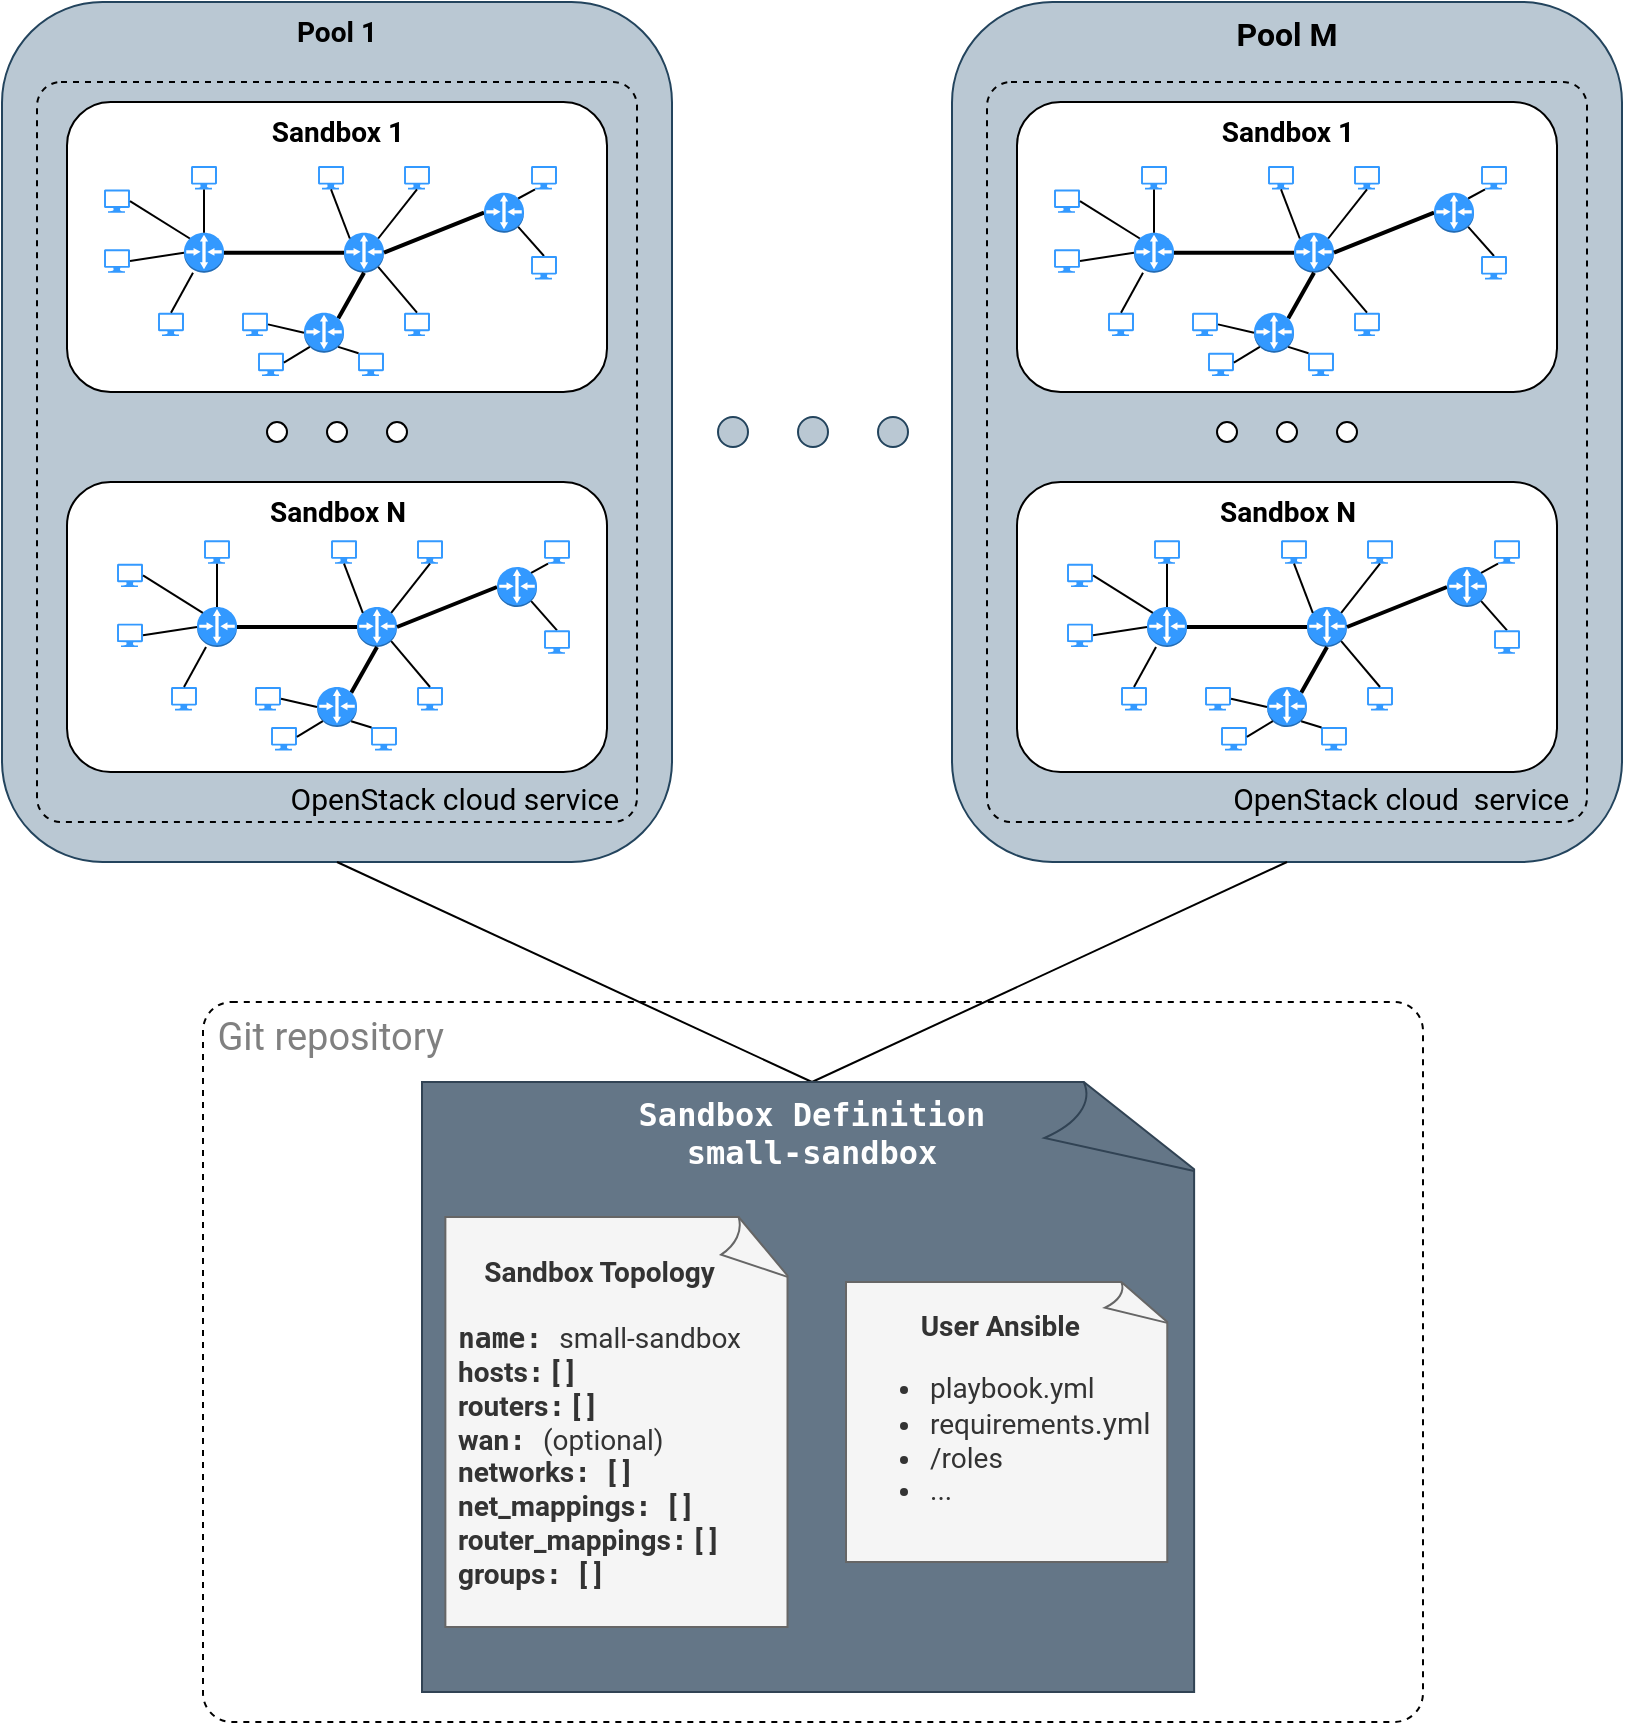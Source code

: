 <mxfile version="15.8.3" type="device"><diagram id="HPnFcRI8RHS1GI5PoUDX" name="Page-1"><mxGraphModel dx="1207" dy="1573" grid="1" gridSize="10" guides="1" tooltips="1" connect="1" arrows="1" fold="1" page="1" pageScale="1" pageWidth="810" pageHeight="860" math="0" shadow="0"><root><mxCell id="0"/><mxCell id="1" parent="0"/><mxCell id="0OAxhVzX8VJ1xQj95YlU-1" value="&lt;font style=&quot;font-size: 14px&quot;&gt;&lt;b&gt;&lt;font data-font-src=&quot;https://fonts.googleapis.com/css?family=Open+Sans&quot; style=&quot;font-size: 14px&quot; face=&quot;Roboto&quot;&gt;Pool 1&lt;br&gt;&lt;/font&gt;&lt;/b&gt;&lt;/font&gt;" style="rounded=1;whiteSpace=wrap;html=1;strokeColor=#23445d;strokeWidth=1;verticalAlign=top;fillColor=#bac8d3;fontStyle=0" parent="1" vertex="1"><mxGeometry y="-860" width="335" height="430" as="geometry"/></mxCell><mxCell id="0OAxhVzX8VJ1xQj95YlU-338" value="&lt;div style=&quot;font-size: 15px&quot;&gt;&lt;font color=&quot;#000000&quot;&gt;OpenStack cloud service&amp;nbsp;&lt;/font&gt;&amp;nbsp; &lt;br style=&quot;font-size: 15px&quot;&gt;&lt;/div&gt;" style="rounded=1;whiteSpace=wrap;html=1;dashed=1;strokeWidth=1;fontFamily=Roboto;fontSize=15;align=right;arcSize=4;verticalAlign=bottom;fontStyle=0;fillColor=none;fontSource=https%3A%2F%2Ffonts.googleapis.com%2Fcss%3Ffamily%3DOpen%2BSans;fontColor=#808080;" parent="1" vertex="1"><mxGeometry x="17.5" y="-820" width="300" height="370" as="geometry"/></mxCell><mxCell id="0OAxhVzX8VJ1xQj95YlU-268" value="&lt;font style=&quot;font-size: 16px&quot;&gt;&lt;b&gt;&lt;font data-font-src=&quot;https://fonts.googleapis.com/css?family=Open+Sans&quot; style=&quot;font-size: 16px&quot; face=&quot;Roboto&quot;&gt;Pool M&lt;br&gt;&lt;/font&gt;&lt;/b&gt;&lt;/font&gt;" style="rounded=1;whiteSpace=wrap;html=1;strokeColor=#23445d;strokeWidth=1;verticalAlign=top;fillColor=#bac8d3;" parent="1" vertex="1"><mxGeometry x="475" y="-860" width="335" height="430" as="geometry"/></mxCell><mxCell id="0OAxhVzX8VJ1xQj95YlU-344" value="&lt;div style=&quot;font-size: 15px&quot;&gt;&lt;font color=&quot;#FFFFFF&quot;&gt;&lt;font color=&quot;#000000&quot;&gt;OpenStack cloud&amp;nbsp; service&lt;/font&gt;&amp;nbsp;&amp;nbsp; &lt;br style=&quot;font-size: 15px&quot;&gt;&lt;/font&gt;&lt;/div&gt;" style="rounded=1;whiteSpace=wrap;html=1;dashed=1;strokeWidth=1;fontFamily=Roboto;fontSize=15;align=right;arcSize=4;verticalAlign=bottom;fontStyle=0;fillColor=none;fontSource=https%3A%2F%2Ffonts.googleapis.com%2Fcss%3Ffamily%3DOpen%2BSans;fontColor=#808080;" parent="1" vertex="1"><mxGeometry x="492.5" y="-820" width="300" height="370" as="geometry"/></mxCell><mxCell id="0OAxhVzX8VJ1xQj95YlU-339" value="&amp;nbsp;Git repository&amp;nbsp;&amp;nbsp; " style="rounded=1;whiteSpace=wrap;html=1;dashed=1;strokeWidth=1;fontFamily=Roboto;fontSize=19;align=left;arcSize=4;verticalAlign=top;fontStyle=0;fillColor=none;fontSource=https%3A%2F%2Ffonts.googleapis.com%2Fcss%3Ffamily%3DOpen%2BSans;fontColor=#808080;" parent="1" vertex="1"><mxGeometry x="100.5" y="-360" width="610" height="360" as="geometry"/></mxCell><mxCell id="0OAxhVzX8VJ1xQj95YlU-263" value="" style="ellipse;whiteSpace=wrap;html=1;aspect=fixed;strokeWidth=1;fillColor=#bac8d3;strokeColor=#23445d;" parent="1" vertex="1"><mxGeometry x="358" y="-652.5" width="15" height="15" as="geometry"/></mxCell><mxCell id="0OAxhVzX8VJ1xQj95YlU-264" value="" style="ellipse;whiteSpace=wrap;html=1;aspect=fixed;strokeWidth=1;fillColor=#bac8d3;strokeColor=#23445d;" parent="1" vertex="1"><mxGeometry x="398" y="-652.5" width="15" height="15" as="geometry"/></mxCell><mxCell id="0OAxhVzX8VJ1xQj95YlU-265" value="" style="ellipse;whiteSpace=wrap;html=1;aspect=fixed;strokeWidth=1;fillColor=#bac8d3;strokeColor=#23445d;" parent="1" vertex="1"><mxGeometry x="438" y="-652.5" width="15" height="15" as="geometry"/></mxCell><mxCell id="0OAxhVzX8VJ1xQj95YlU-41" value="&lt;div style=&quot;font-size: 14px&quot; align=&quot;center&quot;&gt;&lt;font style=&quot;font-size: 14px&quot;&gt;&lt;b&gt;&lt;font data-font-src=&quot;https://fonts.googleapis.com/css?family=Open+Sans&quot; style=&quot;font-size: 14px&quot; face=&quot;Roboto&quot;&gt;Sandbox &lt;/font&gt;&lt;font data-font-src=&quot;https://fonts.googleapis.com/css?family=Open+Sans&quot; style=&quot;font-size: 14px&quot; face=&quot;Roboto&quot;&gt;1&lt;/font&gt;&lt;/b&gt;&lt;/font&gt;&lt;/div&gt;" style="rounded=1;whiteSpace=wrap;html=1;align=center;verticalAlign=top;fontStyle=0" parent="1" vertex="1"><mxGeometry x="32.5" y="-810" width="270" height="145" as="geometry"/></mxCell><mxCell id="0OAxhVzX8VJ1xQj95YlU-43" value="" style="outlineConnect=0;dashed=0;verticalLabelPosition=bottom;verticalAlign=top;align=center;html=1;shape=mxgraph.aws3.router;gradientColor=none;strokeWidth=9;fillColor=#3399FF;fontStyle=0" parent="1" vertex="1"><mxGeometry x="91" y="-744.65" width="20" height="20" as="geometry"/></mxCell><mxCell id="0OAxhVzX8VJ1xQj95YlU-44" value="" style="outlineConnect=0;dashed=0;verticalLabelPosition=bottom;verticalAlign=top;align=center;html=1;shape=mxgraph.aws3.router;gradientColor=none;strokeWidth=9;fillColor=#3399FF;fontStyle=0" parent="1" vertex="1"><mxGeometry x="171" y="-744.65" width="20" height="20" as="geometry"/></mxCell><mxCell id="0OAxhVzX8VJ1xQj95YlU-47" style="edgeStyle=orthogonalEdgeStyle;rounded=0;orthogonalLoop=1;jettySize=auto;html=1;exitX=1;exitY=0.5;exitDx=0;exitDy=0;exitPerimeter=0;entryX=0;entryY=0.5;entryDx=0;entryDy=0;entryPerimeter=0;endArrow=none;endFill=0;strokeWidth=2;fontStyle=0" parent="1" source="0OAxhVzX8VJ1xQj95YlU-43" target="0OAxhVzX8VJ1xQj95YlU-44" edge="1"><mxGeometry relative="1" as="geometry"/></mxCell><mxCell id="0OAxhVzX8VJ1xQj95YlU-49" style="rounded=0;orthogonalLoop=1;jettySize=auto;html=1;exitX=0;exitY=0.5;exitDx=0;exitDy=0;exitPerimeter=0;entryX=1;entryY=0.5;entryDx=0;entryDy=0;entryPerimeter=0;endArrow=none;endFill=0;strokeWidth=2;fontStyle=0" parent="1" source="0OAxhVzX8VJ1xQj95YlU-45" target="0OAxhVzX8VJ1xQj95YlU-44" edge="1"><mxGeometry relative="1" as="geometry"/></mxCell><mxCell id="0OAxhVzX8VJ1xQj95YlU-45" value="" style="outlineConnect=0;dashed=0;verticalLabelPosition=bottom;verticalAlign=top;align=center;html=1;shape=mxgraph.aws3.router;gradientColor=none;strokeWidth=9;fillColor=#3399FF;fontStyle=0" parent="1" vertex="1"><mxGeometry x="241" y="-764.65" width="20" height="20" as="geometry"/></mxCell><mxCell id="0OAxhVzX8VJ1xQj95YlU-48" style="rounded=0;orthogonalLoop=1;jettySize=auto;html=1;exitX=0.855;exitY=0.145;exitDx=0;exitDy=0;exitPerimeter=0;entryX=0.5;entryY=1;entryDx=0;entryDy=0;entryPerimeter=0;endArrow=none;endFill=0;strokeWidth=2;fontStyle=0" parent="1" source="0OAxhVzX8VJ1xQj95YlU-46" target="0OAxhVzX8VJ1xQj95YlU-44" edge="1"><mxGeometry relative="1" as="geometry"/></mxCell><mxCell id="0OAxhVzX8VJ1xQj95YlU-46" value="" style="outlineConnect=0;dashed=0;verticalLabelPosition=bottom;verticalAlign=top;align=center;html=1;shape=mxgraph.aws3.router;gradientColor=none;strokeWidth=9;fillColor=#3399FF;fontStyle=0" parent="1" vertex="1"><mxGeometry x="151" y="-704.65" width="20" height="20" as="geometry"/></mxCell><mxCell id="0OAxhVzX8VJ1xQj95YlU-51" value="" style="aspect=fixed;pointerEvents=1;shadow=0;dashed=0;html=1;strokeColor=none;labelPosition=center;verticalLabelPosition=bottom;verticalAlign=top;align=center;shape=mxgraph.azure.computer;fillColor=#3399FF;fontStyle=0" parent="1" vertex="1"><mxGeometry x="51" y="-766.3" width="13" height="11.7" as="geometry"/></mxCell><mxCell id="0OAxhVzX8VJ1xQj95YlU-68" style="edgeStyle=none;rounded=0;orthogonalLoop=1;jettySize=auto;html=1;exitX=0.145;exitY=0.145;exitDx=0;exitDy=0;exitPerimeter=0;entryX=1;entryY=0.5;entryDx=0;entryDy=0;entryPerimeter=0;endArrow=none;endFill=0;fontStyle=0" parent="1" source="0OAxhVzX8VJ1xQj95YlU-43" target="0OAxhVzX8VJ1xQj95YlU-51" edge="1"><mxGeometry relative="1" as="geometry"/></mxCell><mxCell id="0OAxhVzX8VJ1xQj95YlU-55" value="" style="aspect=fixed;pointerEvents=1;shadow=0;dashed=0;html=1;strokeColor=none;labelPosition=center;verticalLabelPosition=bottom;verticalAlign=top;align=center;shape=mxgraph.azure.computer;fillColor=#3399FF;fontStyle=0" parent="1" vertex="1"><mxGeometry x="51" y="-736.35" width="13" height="11.7" as="geometry"/></mxCell><mxCell id="0OAxhVzX8VJ1xQj95YlU-69" style="edgeStyle=none;rounded=0;orthogonalLoop=1;jettySize=auto;html=1;exitX=0;exitY=0.5;exitDx=0;exitDy=0;exitPerimeter=0;entryX=1;entryY=0.5;entryDx=0;entryDy=0;entryPerimeter=0;endArrow=none;endFill=0;fontStyle=0" parent="1" source="0OAxhVzX8VJ1xQj95YlU-43" target="0OAxhVzX8VJ1xQj95YlU-55" edge="1"><mxGeometry relative="1" as="geometry"/></mxCell><mxCell id="0OAxhVzX8VJ1xQj95YlU-56" value="" style="aspect=fixed;pointerEvents=1;shadow=0;dashed=0;html=1;strokeColor=none;labelPosition=center;verticalLabelPosition=bottom;verticalAlign=top;align=center;shape=mxgraph.azure.computer;fillColor=#3399FF;fontStyle=0" parent="1" vertex="1"><mxGeometry x="94.5" y="-778" width="13" height="11.7" as="geometry"/></mxCell><mxCell id="0OAxhVzX8VJ1xQj95YlU-67" style="edgeStyle=none;rounded=0;orthogonalLoop=1;jettySize=auto;html=1;exitX=0.5;exitY=0;exitDx=0;exitDy=0;exitPerimeter=0;entryX=0.5;entryY=1;entryDx=0;entryDy=0;entryPerimeter=0;endArrow=none;endFill=0;fontStyle=0" parent="1" source="0OAxhVzX8VJ1xQj95YlU-43" target="0OAxhVzX8VJ1xQj95YlU-56" edge="1"><mxGeometry relative="1" as="geometry"/></mxCell><mxCell id="0OAxhVzX8VJ1xQj95YlU-57" value="" style="aspect=fixed;pointerEvents=1;shadow=0;dashed=0;html=1;strokeColor=none;labelPosition=center;verticalLabelPosition=bottom;verticalAlign=top;align=center;shape=mxgraph.azure.computer;fillColor=#3399FF;fontStyle=0" parent="1" vertex="1"><mxGeometry x="78" y="-704.65" width="13" height="11.7" as="geometry"/></mxCell><mxCell id="0OAxhVzX8VJ1xQj95YlU-70" style="edgeStyle=none;rounded=0;orthogonalLoop=1;jettySize=auto;html=1;entryX=0.5;entryY=0;entryDx=0;entryDy=0;entryPerimeter=0;endArrow=none;endFill=0;fontStyle=0" parent="1" source="0OAxhVzX8VJ1xQj95YlU-43" target="0OAxhVzX8VJ1xQj95YlU-57" edge="1"><mxGeometry relative="1" as="geometry"/></mxCell><mxCell id="0OAxhVzX8VJ1xQj95YlU-58" value="" style="aspect=fixed;pointerEvents=1;shadow=0;dashed=0;html=1;strokeColor=none;labelPosition=center;verticalLabelPosition=bottom;verticalAlign=top;align=center;shape=mxgraph.azure.computer;fillColor=#3399FF;fontStyle=0" parent="1" vertex="1"><mxGeometry x="201" y="-778" width="13" height="11.7" as="geometry"/></mxCell><mxCell id="0OAxhVzX8VJ1xQj95YlU-72" style="edgeStyle=none;rounded=0;orthogonalLoop=1;jettySize=auto;html=1;exitX=0.855;exitY=0.145;exitDx=0;exitDy=0;exitPerimeter=0;entryX=0.5;entryY=1;entryDx=0;entryDy=0;entryPerimeter=0;endArrow=none;endFill=0;fontStyle=0" parent="1" source="0OAxhVzX8VJ1xQj95YlU-44" target="0OAxhVzX8VJ1xQj95YlU-58" edge="1"><mxGeometry relative="1" as="geometry"/></mxCell><mxCell id="0OAxhVzX8VJ1xQj95YlU-59" value="" style="aspect=fixed;pointerEvents=1;shadow=0;dashed=0;html=1;strokeColor=none;labelPosition=center;verticalLabelPosition=bottom;verticalAlign=top;align=center;shape=mxgraph.azure.computer;fillColor=#3399FF;fontStyle=0" parent="1" vertex="1"><mxGeometry x="158" y="-778" width="13" height="11.7" as="geometry"/></mxCell><mxCell id="0OAxhVzX8VJ1xQj95YlU-71" style="edgeStyle=none;rounded=0;orthogonalLoop=1;jettySize=auto;html=1;exitX=0.145;exitY=0.145;exitDx=0;exitDy=0;exitPerimeter=0;entryX=0.5;entryY=1;entryDx=0;entryDy=0;entryPerimeter=0;endArrow=none;endFill=0;fontStyle=0" parent="1" source="0OAxhVzX8VJ1xQj95YlU-44" target="0OAxhVzX8VJ1xQj95YlU-59" edge="1"><mxGeometry relative="1" as="geometry"/></mxCell><mxCell id="0OAxhVzX8VJ1xQj95YlU-77" style="edgeStyle=none;rounded=0;orthogonalLoop=1;jettySize=auto;html=1;exitX=0.5;exitY=0;exitDx=0;exitDy=0;exitPerimeter=0;entryX=0.855;entryY=0.855;entryDx=0;entryDy=0;entryPerimeter=0;endArrow=none;endFill=0;strokeWidth=1;fontStyle=0" parent="1" source="0OAxhVzX8VJ1xQj95YlU-60" target="0OAxhVzX8VJ1xQj95YlU-45" edge="1"><mxGeometry relative="1" as="geometry"/></mxCell><mxCell id="0OAxhVzX8VJ1xQj95YlU-60" value="" style="aspect=fixed;pointerEvents=1;shadow=0;dashed=0;html=1;strokeColor=none;labelPosition=center;verticalLabelPosition=bottom;verticalAlign=top;align=center;shape=mxgraph.azure.computer;fillColor=#3399FF;fontStyle=0" parent="1" vertex="1"><mxGeometry x="264.5" y="-733" width="13" height="11.7" as="geometry"/></mxCell><mxCell id="0OAxhVzX8VJ1xQj95YlU-78" style="edgeStyle=none;rounded=0;orthogonalLoop=1;jettySize=auto;html=1;exitX=0.155;exitY=1;exitDx=0;exitDy=0;exitPerimeter=0;entryX=0.855;entryY=0.145;entryDx=0;entryDy=0;entryPerimeter=0;endArrow=none;endFill=0;strokeWidth=1;fontStyle=0" parent="1" source="0OAxhVzX8VJ1xQj95YlU-61" target="0OAxhVzX8VJ1xQj95YlU-45" edge="1"><mxGeometry relative="1" as="geometry"/></mxCell><mxCell id="0OAxhVzX8VJ1xQj95YlU-61" value="" style="aspect=fixed;pointerEvents=1;shadow=0;dashed=0;html=1;strokeColor=none;labelPosition=center;verticalLabelPosition=bottom;verticalAlign=top;align=center;shape=mxgraph.azure.computer;fillColor=#3399FF;fontStyle=0" parent="1" vertex="1"><mxGeometry x="264.5" y="-778" width="13" height="11.7" as="geometry"/></mxCell><mxCell id="0OAxhVzX8VJ1xQj95YlU-63" value="" style="aspect=fixed;pointerEvents=1;shadow=0;dashed=0;html=1;strokeColor=none;labelPosition=center;verticalLabelPosition=bottom;verticalAlign=top;align=center;shape=mxgraph.azure.computer;fillColor=#3399FF;fontStyle=0" parent="1" vertex="1"><mxGeometry x="120" y="-704.65" width="13" height="11.7" as="geometry"/></mxCell><mxCell id="0OAxhVzX8VJ1xQj95YlU-73" style="edgeStyle=none;rounded=0;orthogonalLoop=1;jettySize=auto;html=1;exitX=0;exitY=0.5;exitDx=0;exitDy=0;exitPerimeter=0;entryX=1;entryY=0.5;entryDx=0;entryDy=0;entryPerimeter=0;endArrow=none;endFill=0;strokeWidth=1;fontStyle=0" parent="1" source="0OAxhVzX8VJ1xQj95YlU-46" target="0OAxhVzX8VJ1xQj95YlU-63" edge="1"><mxGeometry relative="1" as="geometry"/></mxCell><mxCell id="0OAxhVzX8VJ1xQj95YlU-64" value="" style="aspect=fixed;pointerEvents=1;shadow=0;dashed=0;html=1;strokeColor=none;labelPosition=center;verticalLabelPosition=bottom;verticalAlign=top;align=center;shape=mxgraph.azure.computer;fillColor=#3399FF;fontStyle=0" parent="1" vertex="1"><mxGeometry x="201" y="-704.65" width="13" height="11.7" as="geometry"/></mxCell><mxCell id="0OAxhVzX8VJ1xQj95YlU-76" style="edgeStyle=none;rounded=0;orthogonalLoop=1;jettySize=auto;html=1;exitX=0.855;exitY=0.855;exitDx=0;exitDy=0;exitPerimeter=0;entryX=0.5;entryY=0;entryDx=0;entryDy=0;entryPerimeter=0;endArrow=none;endFill=0;strokeWidth=1;fontStyle=0" parent="1" source="0OAxhVzX8VJ1xQj95YlU-44" target="0OAxhVzX8VJ1xQj95YlU-64" edge="1"><mxGeometry relative="1" as="geometry"/></mxCell><mxCell id="0OAxhVzX8VJ1xQj95YlU-65" value="" style="aspect=fixed;pointerEvents=1;shadow=0;dashed=0;html=1;strokeColor=none;labelPosition=center;verticalLabelPosition=bottom;verticalAlign=top;align=center;shape=mxgraph.azure.computer;fillColor=#3399FF;fontStyle=0" parent="1" vertex="1"><mxGeometry x="178" y="-684.65" width="13" height="11.7" as="geometry"/></mxCell><mxCell id="0OAxhVzX8VJ1xQj95YlU-75" style="edgeStyle=none;rounded=0;orthogonalLoop=1;jettySize=auto;html=1;exitX=0.855;exitY=0.855;exitDx=0;exitDy=0;exitPerimeter=0;entryX=0.02;entryY=0.02;entryDx=0;entryDy=0;entryPerimeter=0;endArrow=none;endFill=0;strokeWidth=1;fontStyle=0" parent="1" source="0OAxhVzX8VJ1xQj95YlU-46" target="0OAxhVzX8VJ1xQj95YlU-65" edge="1"><mxGeometry relative="1" as="geometry"/></mxCell><mxCell id="0OAxhVzX8VJ1xQj95YlU-66" value="" style="aspect=fixed;pointerEvents=1;shadow=0;dashed=0;html=1;strokeColor=none;labelPosition=center;verticalLabelPosition=bottom;verticalAlign=top;align=center;shape=mxgraph.azure.computer;fillColor=#3399FF;fontStyle=0" parent="1" vertex="1"><mxGeometry x="128" y="-684.65" width="13" height="11.7" as="geometry"/></mxCell><mxCell id="0OAxhVzX8VJ1xQj95YlU-74" style="edgeStyle=none;rounded=0;orthogonalLoop=1;jettySize=auto;html=1;exitX=0.145;exitY=0.855;exitDx=0;exitDy=0;exitPerimeter=0;entryX=0.995;entryY=0.424;entryDx=0;entryDy=0;entryPerimeter=0;endArrow=none;endFill=0;strokeWidth=1;fontStyle=0" parent="1" source="0OAxhVzX8VJ1xQj95YlU-46" target="0OAxhVzX8VJ1xQj95YlU-66" edge="1"><mxGeometry relative="1" as="geometry"/></mxCell><mxCell id="0OAxhVzX8VJ1xQj95YlU-269" value="" style="group" parent="1" vertex="1" connectable="0"><mxGeometry x="507.5" y="-620" width="270" height="145" as="geometry"/></mxCell><mxCell id="0OAxhVzX8VJ1xQj95YlU-270" value="&lt;div style=&quot;font-size: 14px&quot; align=&quot;center&quot;&gt;&lt;font style=&quot;font-size: 14px&quot;&gt;&lt;b&gt;&lt;font data-font-src=&quot;https://fonts.googleapis.com/css?family=Open+Sans&quot; style=&quot;font-size: 14px&quot; face=&quot;Roboto&quot;&gt;Sandbox &lt;/font&gt;&lt;font data-font-src=&quot;https://fonts.googleapis.com/css?family=Open+Sans&quot; style=&quot;font-size: 14px&quot; face=&quot;Roboto&quot;&gt;N&lt;/font&gt;&lt;/b&gt;&lt;/font&gt;&lt;/div&gt;" style="rounded=1;whiteSpace=wrap;html=1;align=center;verticalAlign=top;" parent="0OAxhVzX8VJ1xQj95YlU-269" vertex="1"><mxGeometry width="270" height="145" as="geometry"/></mxCell><mxCell id="0OAxhVzX8VJ1xQj95YlU-271" value="" style="outlineConnect=0;dashed=0;verticalLabelPosition=bottom;verticalAlign=top;align=center;html=1;shape=mxgraph.aws3.router;gradientColor=none;strokeWidth=9;fillColor=#3399FF;" parent="0OAxhVzX8VJ1xQj95YlU-269" vertex="1"><mxGeometry x="65" y="62.5" width="20" height="20" as="geometry"/></mxCell><mxCell id="0OAxhVzX8VJ1xQj95YlU-272" value="" style="outlineConnect=0;dashed=0;verticalLabelPosition=bottom;verticalAlign=top;align=center;html=1;shape=mxgraph.aws3.router;gradientColor=none;strokeWidth=9;fillColor=#3399FF;" parent="0OAxhVzX8VJ1xQj95YlU-269" vertex="1"><mxGeometry x="145" y="62.5" width="20" height="20" as="geometry"/></mxCell><mxCell id="0OAxhVzX8VJ1xQj95YlU-273" style="edgeStyle=orthogonalEdgeStyle;rounded=0;orthogonalLoop=1;jettySize=auto;html=1;exitX=1;exitY=0.5;exitDx=0;exitDy=0;exitPerimeter=0;entryX=0;entryY=0.5;entryDx=0;entryDy=0;entryPerimeter=0;endArrow=none;endFill=0;strokeWidth=2;" parent="0OAxhVzX8VJ1xQj95YlU-269" source="0OAxhVzX8VJ1xQj95YlU-271" target="0OAxhVzX8VJ1xQj95YlU-272" edge="1"><mxGeometry relative="1" as="geometry"/></mxCell><mxCell id="0OAxhVzX8VJ1xQj95YlU-274" style="rounded=0;orthogonalLoop=1;jettySize=auto;html=1;exitX=0;exitY=0.5;exitDx=0;exitDy=0;exitPerimeter=0;entryX=1;entryY=0.5;entryDx=0;entryDy=0;entryPerimeter=0;endArrow=none;endFill=0;strokeWidth=2;" parent="0OAxhVzX8VJ1xQj95YlU-269" source="0OAxhVzX8VJ1xQj95YlU-275" target="0OAxhVzX8VJ1xQj95YlU-272" edge="1"><mxGeometry relative="1" as="geometry"/></mxCell><mxCell id="0OAxhVzX8VJ1xQj95YlU-275" value="" style="outlineConnect=0;dashed=0;verticalLabelPosition=bottom;verticalAlign=top;align=center;html=1;shape=mxgraph.aws3.router;gradientColor=none;strokeWidth=9;fillColor=#3399FF;" parent="0OAxhVzX8VJ1xQj95YlU-269" vertex="1"><mxGeometry x="215" y="42.5" width="20" height="20" as="geometry"/></mxCell><mxCell id="0OAxhVzX8VJ1xQj95YlU-276" style="rounded=0;orthogonalLoop=1;jettySize=auto;html=1;exitX=0.855;exitY=0.145;exitDx=0;exitDy=0;exitPerimeter=0;entryX=0.5;entryY=1;entryDx=0;entryDy=0;entryPerimeter=0;endArrow=none;endFill=0;strokeWidth=2;" parent="0OAxhVzX8VJ1xQj95YlU-269" source="0OAxhVzX8VJ1xQj95YlU-277" target="0OAxhVzX8VJ1xQj95YlU-272" edge="1"><mxGeometry relative="1" as="geometry"/></mxCell><mxCell id="0OAxhVzX8VJ1xQj95YlU-277" value="" style="outlineConnect=0;dashed=0;verticalLabelPosition=bottom;verticalAlign=top;align=center;html=1;shape=mxgraph.aws3.router;gradientColor=none;strokeWidth=9;fillColor=#3399FF;" parent="0OAxhVzX8VJ1xQj95YlU-269" vertex="1"><mxGeometry x="125" y="102.5" width="20" height="20" as="geometry"/></mxCell><mxCell id="0OAxhVzX8VJ1xQj95YlU-278" value="" style="aspect=fixed;pointerEvents=1;shadow=0;dashed=0;html=1;strokeColor=none;labelPosition=center;verticalLabelPosition=bottom;verticalAlign=top;align=center;shape=mxgraph.azure.computer;fillColor=#3399FF;" parent="0OAxhVzX8VJ1xQj95YlU-269" vertex="1"><mxGeometry x="25" y="40.85" width="13" height="11.7" as="geometry"/></mxCell><mxCell id="0OAxhVzX8VJ1xQj95YlU-279" style="edgeStyle=none;rounded=0;orthogonalLoop=1;jettySize=auto;html=1;exitX=0.145;exitY=0.145;exitDx=0;exitDy=0;exitPerimeter=0;entryX=1;entryY=0.5;entryDx=0;entryDy=0;entryPerimeter=0;endArrow=none;endFill=0;" parent="0OAxhVzX8VJ1xQj95YlU-269" source="0OAxhVzX8VJ1xQj95YlU-271" target="0OAxhVzX8VJ1xQj95YlU-278" edge="1"><mxGeometry relative="1" as="geometry"/></mxCell><mxCell id="0OAxhVzX8VJ1xQj95YlU-280" value="" style="aspect=fixed;pointerEvents=1;shadow=0;dashed=0;html=1;strokeColor=none;labelPosition=center;verticalLabelPosition=bottom;verticalAlign=top;align=center;shape=mxgraph.azure.computer;fillColor=#3399FF;" parent="0OAxhVzX8VJ1xQj95YlU-269" vertex="1"><mxGeometry x="25" y="70.8" width="13" height="11.7" as="geometry"/></mxCell><mxCell id="0OAxhVzX8VJ1xQj95YlU-281" style="edgeStyle=none;rounded=0;orthogonalLoop=1;jettySize=auto;html=1;exitX=0;exitY=0.5;exitDx=0;exitDy=0;exitPerimeter=0;entryX=1;entryY=0.5;entryDx=0;entryDy=0;entryPerimeter=0;endArrow=none;endFill=0;" parent="0OAxhVzX8VJ1xQj95YlU-269" source="0OAxhVzX8VJ1xQj95YlU-271" target="0OAxhVzX8VJ1xQj95YlU-280" edge="1"><mxGeometry relative="1" as="geometry"/></mxCell><mxCell id="0OAxhVzX8VJ1xQj95YlU-282" value="" style="aspect=fixed;pointerEvents=1;shadow=0;dashed=0;html=1;strokeColor=none;labelPosition=center;verticalLabelPosition=bottom;verticalAlign=top;align=center;shape=mxgraph.azure.computer;fillColor=#3399FF;" parent="0OAxhVzX8VJ1xQj95YlU-269" vertex="1"><mxGeometry x="68.5" y="29.15" width="13" height="11.7" as="geometry"/></mxCell><mxCell id="0OAxhVzX8VJ1xQj95YlU-283" style="edgeStyle=none;rounded=0;orthogonalLoop=1;jettySize=auto;html=1;exitX=0.5;exitY=0;exitDx=0;exitDy=0;exitPerimeter=0;entryX=0.5;entryY=1;entryDx=0;entryDy=0;entryPerimeter=0;endArrow=none;endFill=0;" parent="0OAxhVzX8VJ1xQj95YlU-269" source="0OAxhVzX8VJ1xQj95YlU-271" target="0OAxhVzX8VJ1xQj95YlU-282" edge="1"><mxGeometry relative="1" as="geometry"/></mxCell><mxCell id="0OAxhVzX8VJ1xQj95YlU-284" value="" style="aspect=fixed;pointerEvents=1;shadow=0;dashed=0;html=1;strokeColor=none;labelPosition=center;verticalLabelPosition=bottom;verticalAlign=top;align=center;shape=mxgraph.azure.computer;fillColor=#3399FF;" parent="0OAxhVzX8VJ1xQj95YlU-269" vertex="1"><mxGeometry x="52" y="102.5" width="13" height="11.7" as="geometry"/></mxCell><mxCell id="0OAxhVzX8VJ1xQj95YlU-285" style="edgeStyle=none;rounded=0;orthogonalLoop=1;jettySize=auto;html=1;entryX=0.5;entryY=0;entryDx=0;entryDy=0;entryPerimeter=0;endArrow=none;endFill=0;" parent="0OAxhVzX8VJ1xQj95YlU-269" source="0OAxhVzX8VJ1xQj95YlU-271" target="0OAxhVzX8VJ1xQj95YlU-284" edge="1"><mxGeometry relative="1" as="geometry"/></mxCell><mxCell id="0OAxhVzX8VJ1xQj95YlU-286" value="" style="aspect=fixed;pointerEvents=1;shadow=0;dashed=0;html=1;strokeColor=none;labelPosition=center;verticalLabelPosition=bottom;verticalAlign=top;align=center;shape=mxgraph.azure.computer;fillColor=#3399FF;" parent="0OAxhVzX8VJ1xQj95YlU-269" vertex="1"><mxGeometry x="175" y="29.15" width="13" height="11.7" as="geometry"/></mxCell><mxCell id="0OAxhVzX8VJ1xQj95YlU-287" style="edgeStyle=none;rounded=0;orthogonalLoop=1;jettySize=auto;html=1;exitX=0.855;exitY=0.145;exitDx=0;exitDy=0;exitPerimeter=0;entryX=0.5;entryY=1;entryDx=0;entryDy=0;entryPerimeter=0;endArrow=none;endFill=0;" parent="0OAxhVzX8VJ1xQj95YlU-269" source="0OAxhVzX8VJ1xQj95YlU-272" target="0OAxhVzX8VJ1xQj95YlU-286" edge="1"><mxGeometry relative="1" as="geometry"/></mxCell><mxCell id="0OAxhVzX8VJ1xQj95YlU-288" value="" style="aspect=fixed;pointerEvents=1;shadow=0;dashed=0;html=1;strokeColor=none;labelPosition=center;verticalLabelPosition=bottom;verticalAlign=top;align=center;shape=mxgraph.azure.computer;fillColor=#3399FF;" parent="0OAxhVzX8VJ1xQj95YlU-269" vertex="1"><mxGeometry x="132" y="29.15" width="13" height="11.7" as="geometry"/></mxCell><mxCell id="0OAxhVzX8VJ1xQj95YlU-289" style="edgeStyle=none;rounded=0;orthogonalLoop=1;jettySize=auto;html=1;exitX=0.145;exitY=0.145;exitDx=0;exitDy=0;exitPerimeter=0;entryX=0.5;entryY=1;entryDx=0;entryDy=0;entryPerimeter=0;endArrow=none;endFill=0;" parent="0OAxhVzX8VJ1xQj95YlU-269" source="0OAxhVzX8VJ1xQj95YlU-272" target="0OAxhVzX8VJ1xQj95YlU-288" edge="1"><mxGeometry relative="1" as="geometry"/></mxCell><mxCell id="0OAxhVzX8VJ1xQj95YlU-290" style="edgeStyle=none;rounded=0;orthogonalLoop=1;jettySize=auto;html=1;exitX=0.5;exitY=0;exitDx=0;exitDy=0;exitPerimeter=0;entryX=0.855;entryY=0.855;entryDx=0;entryDy=0;entryPerimeter=0;endArrow=none;endFill=0;strokeWidth=1;" parent="0OAxhVzX8VJ1xQj95YlU-269" source="0OAxhVzX8VJ1xQj95YlU-291" target="0OAxhVzX8VJ1xQj95YlU-275" edge="1"><mxGeometry relative="1" as="geometry"/></mxCell><mxCell id="0OAxhVzX8VJ1xQj95YlU-291" value="" style="aspect=fixed;pointerEvents=1;shadow=0;dashed=0;html=1;strokeColor=none;labelPosition=center;verticalLabelPosition=bottom;verticalAlign=top;align=center;shape=mxgraph.azure.computer;fillColor=#3399FF;" parent="0OAxhVzX8VJ1xQj95YlU-269" vertex="1"><mxGeometry x="238.5" y="74.15" width="13" height="11.7" as="geometry"/></mxCell><mxCell id="0OAxhVzX8VJ1xQj95YlU-292" style="edgeStyle=none;rounded=0;orthogonalLoop=1;jettySize=auto;html=1;exitX=0.155;exitY=1;exitDx=0;exitDy=0;exitPerimeter=0;entryX=0.855;entryY=0.145;entryDx=0;entryDy=0;entryPerimeter=0;endArrow=none;endFill=0;strokeWidth=1;" parent="0OAxhVzX8VJ1xQj95YlU-269" source="0OAxhVzX8VJ1xQj95YlU-293" target="0OAxhVzX8VJ1xQj95YlU-275" edge="1"><mxGeometry relative="1" as="geometry"/></mxCell><mxCell id="0OAxhVzX8VJ1xQj95YlU-293" value="" style="aspect=fixed;pointerEvents=1;shadow=0;dashed=0;html=1;strokeColor=none;labelPosition=center;verticalLabelPosition=bottom;verticalAlign=top;align=center;shape=mxgraph.azure.computer;fillColor=#3399FF;" parent="0OAxhVzX8VJ1xQj95YlU-269" vertex="1"><mxGeometry x="238.5" y="29.15" width="13" height="11.7" as="geometry"/></mxCell><mxCell id="0OAxhVzX8VJ1xQj95YlU-294" value="" style="aspect=fixed;pointerEvents=1;shadow=0;dashed=0;html=1;strokeColor=none;labelPosition=center;verticalLabelPosition=bottom;verticalAlign=top;align=center;shape=mxgraph.azure.computer;fillColor=#3399FF;" parent="0OAxhVzX8VJ1xQj95YlU-269" vertex="1"><mxGeometry x="94" y="102.5" width="13" height="11.7" as="geometry"/></mxCell><mxCell id="0OAxhVzX8VJ1xQj95YlU-295" style="edgeStyle=none;rounded=0;orthogonalLoop=1;jettySize=auto;html=1;exitX=0;exitY=0.5;exitDx=0;exitDy=0;exitPerimeter=0;entryX=1;entryY=0.5;entryDx=0;entryDy=0;entryPerimeter=0;endArrow=none;endFill=0;strokeWidth=1;" parent="0OAxhVzX8VJ1xQj95YlU-269" source="0OAxhVzX8VJ1xQj95YlU-277" target="0OAxhVzX8VJ1xQj95YlU-294" edge="1"><mxGeometry relative="1" as="geometry"/></mxCell><mxCell id="0OAxhVzX8VJ1xQj95YlU-296" value="" style="aspect=fixed;pointerEvents=1;shadow=0;dashed=0;html=1;strokeColor=none;labelPosition=center;verticalLabelPosition=bottom;verticalAlign=top;align=center;shape=mxgraph.azure.computer;fillColor=#3399FF;" parent="0OAxhVzX8VJ1xQj95YlU-269" vertex="1"><mxGeometry x="175" y="102.5" width="13" height="11.7" as="geometry"/></mxCell><mxCell id="0OAxhVzX8VJ1xQj95YlU-297" style="edgeStyle=none;rounded=0;orthogonalLoop=1;jettySize=auto;html=1;exitX=0.855;exitY=0.855;exitDx=0;exitDy=0;exitPerimeter=0;entryX=0.5;entryY=0;entryDx=0;entryDy=0;entryPerimeter=0;endArrow=none;endFill=0;strokeWidth=1;" parent="0OAxhVzX8VJ1xQj95YlU-269" source="0OAxhVzX8VJ1xQj95YlU-272" target="0OAxhVzX8VJ1xQj95YlU-296" edge="1"><mxGeometry relative="1" as="geometry"/></mxCell><mxCell id="0OAxhVzX8VJ1xQj95YlU-298" value="" style="aspect=fixed;pointerEvents=1;shadow=0;dashed=0;html=1;strokeColor=none;labelPosition=center;verticalLabelPosition=bottom;verticalAlign=top;align=center;shape=mxgraph.azure.computer;fillColor=#3399FF;" parent="0OAxhVzX8VJ1xQj95YlU-269" vertex="1"><mxGeometry x="152" y="122.5" width="13" height="11.7" as="geometry"/></mxCell><mxCell id="0OAxhVzX8VJ1xQj95YlU-299" style="edgeStyle=none;rounded=0;orthogonalLoop=1;jettySize=auto;html=1;exitX=0.855;exitY=0.855;exitDx=0;exitDy=0;exitPerimeter=0;entryX=0.02;entryY=0.02;entryDx=0;entryDy=0;entryPerimeter=0;endArrow=none;endFill=0;strokeWidth=1;" parent="0OAxhVzX8VJ1xQj95YlU-269" source="0OAxhVzX8VJ1xQj95YlU-277" target="0OAxhVzX8VJ1xQj95YlU-298" edge="1"><mxGeometry relative="1" as="geometry"/></mxCell><mxCell id="0OAxhVzX8VJ1xQj95YlU-300" value="" style="aspect=fixed;pointerEvents=1;shadow=0;dashed=0;html=1;strokeColor=none;labelPosition=center;verticalLabelPosition=bottom;verticalAlign=top;align=center;shape=mxgraph.azure.computer;fillColor=#3399FF;" parent="0OAxhVzX8VJ1xQj95YlU-269" vertex="1"><mxGeometry x="102" y="122.5" width="13" height="11.7" as="geometry"/></mxCell><mxCell id="0OAxhVzX8VJ1xQj95YlU-301" style="edgeStyle=none;rounded=0;orthogonalLoop=1;jettySize=auto;html=1;exitX=0.145;exitY=0.855;exitDx=0;exitDy=0;exitPerimeter=0;entryX=0.995;entryY=0.424;entryDx=0;entryDy=0;entryPerimeter=0;endArrow=none;endFill=0;strokeWidth=1;" parent="0OAxhVzX8VJ1xQj95YlU-269" source="0OAxhVzX8VJ1xQj95YlU-277" target="0OAxhVzX8VJ1xQj95YlU-300" edge="1"><mxGeometry relative="1" as="geometry"/></mxCell><mxCell id="0OAxhVzX8VJ1xQj95YlU-302" value="" style="ellipse;whiteSpace=wrap;html=1;aspect=fixed;strokeWidth=1;" parent="1" vertex="1"><mxGeometry x="607.5" y="-650" width="10" height="10" as="geometry"/></mxCell><mxCell id="0OAxhVzX8VJ1xQj95YlU-303" value="" style="ellipse;whiteSpace=wrap;html=1;aspect=fixed;strokeWidth=1;" parent="1" vertex="1"><mxGeometry x="637.5" y="-650" width="10" height="10" as="geometry"/></mxCell><mxCell id="0OAxhVzX8VJ1xQj95YlU-304" value="" style="ellipse;whiteSpace=wrap;html=1;aspect=fixed;strokeWidth=1;" parent="1" vertex="1"><mxGeometry x="667.5" y="-650" width="10" height="10" as="geometry"/></mxCell><mxCell id="0OAxhVzX8VJ1xQj95YlU-305" value="&lt;div style=&quot;font-size: 14px&quot; align=&quot;center&quot;&gt;&lt;font style=&quot;font-size: 14px&quot;&gt;&lt;b&gt;&lt;font data-font-src=&quot;https://fonts.googleapis.com/css?family=Open+Sans&quot; style=&quot;font-size: 14px&quot; face=&quot;Roboto&quot;&gt;Sandbox &lt;/font&gt;&lt;font data-font-src=&quot;https://fonts.googleapis.com/css?family=Open+Sans&quot; style=&quot;font-size: 14px&quot; face=&quot;Roboto&quot;&gt;1&lt;/font&gt;&lt;/b&gt;&lt;/font&gt;&lt;/div&gt;" style="rounded=1;whiteSpace=wrap;html=1;align=center;verticalAlign=top;" parent="1" vertex="1"><mxGeometry x="507.5" y="-810" width="270" height="145" as="geometry"/></mxCell><mxCell id="0OAxhVzX8VJ1xQj95YlU-306" value="" style="outlineConnect=0;dashed=0;verticalLabelPosition=bottom;verticalAlign=top;align=center;html=1;shape=mxgraph.aws3.router;gradientColor=none;strokeWidth=9;fillColor=#3399FF;" parent="1" vertex="1"><mxGeometry x="566" y="-744.65" width="20" height="20" as="geometry"/></mxCell><mxCell id="0OAxhVzX8VJ1xQj95YlU-307" value="" style="outlineConnect=0;dashed=0;verticalLabelPosition=bottom;verticalAlign=top;align=center;html=1;shape=mxgraph.aws3.router;gradientColor=none;strokeWidth=9;fillColor=#3399FF;" parent="1" vertex="1"><mxGeometry x="646" y="-744.65" width="20" height="20" as="geometry"/></mxCell><mxCell id="0OAxhVzX8VJ1xQj95YlU-308" style="edgeStyle=orthogonalEdgeStyle;rounded=0;orthogonalLoop=1;jettySize=auto;html=1;exitX=1;exitY=0.5;exitDx=0;exitDy=0;exitPerimeter=0;entryX=0;entryY=0.5;entryDx=0;entryDy=0;entryPerimeter=0;endArrow=none;endFill=0;strokeWidth=2;" parent="1" source="0OAxhVzX8VJ1xQj95YlU-306" target="0OAxhVzX8VJ1xQj95YlU-307" edge="1"><mxGeometry relative="1" as="geometry"/></mxCell><mxCell id="0OAxhVzX8VJ1xQj95YlU-309" style="rounded=0;orthogonalLoop=1;jettySize=auto;html=1;exitX=0;exitY=0.5;exitDx=0;exitDy=0;exitPerimeter=0;entryX=1;entryY=0.5;entryDx=0;entryDy=0;entryPerimeter=0;endArrow=none;endFill=0;strokeWidth=2;" parent="1" source="0OAxhVzX8VJ1xQj95YlU-310" target="0OAxhVzX8VJ1xQj95YlU-307" edge="1"><mxGeometry relative="1" as="geometry"/></mxCell><mxCell id="0OAxhVzX8VJ1xQj95YlU-310" value="" style="outlineConnect=0;dashed=0;verticalLabelPosition=bottom;verticalAlign=top;align=center;html=1;shape=mxgraph.aws3.router;gradientColor=none;strokeWidth=9;fillColor=#3399FF;" parent="1" vertex="1"><mxGeometry x="716" y="-764.65" width="20" height="20" as="geometry"/></mxCell><mxCell id="0OAxhVzX8VJ1xQj95YlU-311" style="rounded=0;orthogonalLoop=1;jettySize=auto;html=1;exitX=0.855;exitY=0.145;exitDx=0;exitDy=0;exitPerimeter=0;entryX=0.5;entryY=1;entryDx=0;entryDy=0;entryPerimeter=0;endArrow=none;endFill=0;strokeWidth=2;" parent="1" source="0OAxhVzX8VJ1xQj95YlU-312" target="0OAxhVzX8VJ1xQj95YlU-307" edge="1"><mxGeometry relative="1" as="geometry"/></mxCell><mxCell id="0OAxhVzX8VJ1xQj95YlU-312" value="" style="outlineConnect=0;dashed=0;verticalLabelPosition=bottom;verticalAlign=top;align=center;html=1;shape=mxgraph.aws3.router;gradientColor=none;strokeWidth=9;fillColor=#3399FF;" parent="1" vertex="1"><mxGeometry x="626" y="-704.65" width="20" height="20" as="geometry"/></mxCell><mxCell id="0OAxhVzX8VJ1xQj95YlU-313" value="" style="aspect=fixed;pointerEvents=1;shadow=0;dashed=0;html=1;strokeColor=none;labelPosition=center;verticalLabelPosition=bottom;verticalAlign=top;align=center;shape=mxgraph.azure.computer;fillColor=#3399FF;" parent="1" vertex="1"><mxGeometry x="526" y="-766.3" width="13" height="11.7" as="geometry"/></mxCell><mxCell id="0OAxhVzX8VJ1xQj95YlU-314" style="edgeStyle=none;rounded=0;orthogonalLoop=1;jettySize=auto;html=1;exitX=0.145;exitY=0.145;exitDx=0;exitDy=0;exitPerimeter=0;entryX=1;entryY=0.5;entryDx=0;entryDy=0;entryPerimeter=0;endArrow=none;endFill=0;" parent="1" source="0OAxhVzX8VJ1xQj95YlU-306" target="0OAxhVzX8VJ1xQj95YlU-313" edge="1"><mxGeometry relative="1" as="geometry"/></mxCell><mxCell id="0OAxhVzX8VJ1xQj95YlU-315" value="" style="aspect=fixed;pointerEvents=1;shadow=0;dashed=0;html=1;strokeColor=none;labelPosition=center;verticalLabelPosition=bottom;verticalAlign=top;align=center;shape=mxgraph.azure.computer;fillColor=#3399FF;" parent="1" vertex="1"><mxGeometry x="526" y="-736.35" width="13" height="11.7" as="geometry"/></mxCell><mxCell id="0OAxhVzX8VJ1xQj95YlU-316" style="edgeStyle=none;rounded=0;orthogonalLoop=1;jettySize=auto;html=1;exitX=0;exitY=0.5;exitDx=0;exitDy=0;exitPerimeter=0;entryX=1;entryY=0.5;entryDx=0;entryDy=0;entryPerimeter=0;endArrow=none;endFill=0;" parent="1" source="0OAxhVzX8VJ1xQj95YlU-306" target="0OAxhVzX8VJ1xQj95YlU-315" edge="1"><mxGeometry relative="1" as="geometry"/></mxCell><mxCell id="0OAxhVzX8VJ1xQj95YlU-317" value="" style="aspect=fixed;pointerEvents=1;shadow=0;dashed=0;html=1;strokeColor=none;labelPosition=center;verticalLabelPosition=bottom;verticalAlign=top;align=center;shape=mxgraph.azure.computer;fillColor=#3399FF;" parent="1" vertex="1"><mxGeometry x="569.5" y="-778" width="13" height="11.7" as="geometry"/></mxCell><mxCell id="0OAxhVzX8VJ1xQj95YlU-318" style="edgeStyle=none;rounded=0;orthogonalLoop=1;jettySize=auto;html=1;exitX=0.5;exitY=0;exitDx=0;exitDy=0;exitPerimeter=0;entryX=0.5;entryY=1;entryDx=0;entryDy=0;entryPerimeter=0;endArrow=none;endFill=0;" parent="1" source="0OAxhVzX8VJ1xQj95YlU-306" target="0OAxhVzX8VJ1xQj95YlU-317" edge="1"><mxGeometry relative="1" as="geometry"/></mxCell><mxCell id="0OAxhVzX8VJ1xQj95YlU-319" value="" style="aspect=fixed;pointerEvents=1;shadow=0;dashed=0;html=1;strokeColor=none;labelPosition=center;verticalLabelPosition=bottom;verticalAlign=top;align=center;shape=mxgraph.azure.computer;fillColor=#3399FF;" parent="1" vertex="1"><mxGeometry x="553" y="-704.65" width="13" height="11.7" as="geometry"/></mxCell><mxCell id="0OAxhVzX8VJ1xQj95YlU-320" style="edgeStyle=none;rounded=0;orthogonalLoop=1;jettySize=auto;html=1;entryX=0.5;entryY=0;entryDx=0;entryDy=0;entryPerimeter=0;endArrow=none;endFill=0;" parent="1" source="0OAxhVzX8VJ1xQj95YlU-306" target="0OAxhVzX8VJ1xQj95YlU-319" edge="1"><mxGeometry relative="1" as="geometry"/></mxCell><mxCell id="0OAxhVzX8VJ1xQj95YlU-321" value="" style="aspect=fixed;pointerEvents=1;shadow=0;dashed=0;html=1;strokeColor=none;labelPosition=center;verticalLabelPosition=bottom;verticalAlign=top;align=center;shape=mxgraph.azure.computer;fillColor=#3399FF;" parent="1" vertex="1"><mxGeometry x="676" y="-778" width="13" height="11.7" as="geometry"/></mxCell><mxCell id="0OAxhVzX8VJ1xQj95YlU-322" style="edgeStyle=none;rounded=0;orthogonalLoop=1;jettySize=auto;html=1;exitX=0.855;exitY=0.145;exitDx=0;exitDy=0;exitPerimeter=0;entryX=0.5;entryY=1;entryDx=0;entryDy=0;entryPerimeter=0;endArrow=none;endFill=0;" parent="1" source="0OAxhVzX8VJ1xQj95YlU-307" target="0OAxhVzX8VJ1xQj95YlU-321" edge="1"><mxGeometry relative="1" as="geometry"/></mxCell><mxCell id="0OAxhVzX8VJ1xQj95YlU-323" value="" style="aspect=fixed;pointerEvents=1;shadow=0;dashed=0;html=1;strokeColor=none;labelPosition=center;verticalLabelPosition=bottom;verticalAlign=top;align=center;shape=mxgraph.azure.computer;fillColor=#3399FF;" parent="1" vertex="1"><mxGeometry x="633" y="-778" width="13" height="11.7" as="geometry"/></mxCell><mxCell id="0OAxhVzX8VJ1xQj95YlU-324" style="edgeStyle=none;rounded=0;orthogonalLoop=1;jettySize=auto;html=1;exitX=0.145;exitY=0.145;exitDx=0;exitDy=0;exitPerimeter=0;entryX=0.5;entryY=1;entryDx=0;entryDy=0;entryPerimeter=0;endArrow=none;endFill=0;" parent="1" source="0OAxhVzX8VJ1xQj95YlU-307" target="0OAxhVzX8VJ1xQj95YlU-323" edge="1"><mxGeometry relative="1" as="geometry"/></mxCell><mxCell id="0OAxhVzX8VJ1xQj95YlU-325" style="edgeStyle=none;rounded=0;orthogonalLoop=1;jettySize=auto;html=1;exitX=0.5;exitY=0;exitDx=0;exitDy=0;exitPerimeter=0;entryX=0.855;entryY=0.855;entryDx=0;entryDy=0;entryPerimeter=0;endArrow=none;endFill=0;strokeWidth=1;" parent="1" source="0OAxhVzX8VJ1xQj95YlU-326" target="0OAxhVzX8VJ1xQj95YlU-310" edge="1"><mxGeometry relative="1" as="geometry"/></mxCell><mxCell id="0OAxhVzX8VJ1xQj95YlU-326" value="" style="aspect=fixed;pointerEvents=1;shadow=0;dashed=0;html=1;strokeColor=none;labelPosition=center;verticalLabelPosition=bottom;verticalAlign=top;align=center;shape=mxgraph.azure.computer;fillColor=#3399FF;" parent="1" vertex="1"><mxGeometry x="739.5" y="-733" width="13" height="11.7" as="geometry"/></mxCell><mxCell id="0OAxhVzX8VJ1xQj95YlU-327" style="edgeStyle=none;rounded=0;orthogonalLoop=1;jettySize=auto;html=1;exitX=0.155;exitY=1;exitDx=0;exitDy=0;exitPerimeter=0;entryX=0.855;entryY=0.145;entryDx=0;entryDy=0;entryPerimeter=0;endArrow=none;endFill=0;strokeWidth=1;" parent="1" source="0OAxhVzX8VJ1xQj95YlU-328" target="0OAxhVzX8VJ1xQj95YlU-310" edge="1"><mxGeometry relative="1" as="geometry"/></mxCell><mxCell id="0OAxhVzX8VJ1xQj95YlU-328" value="" style="aspect=fixed;pointerEvents=1;shadow=0;dashed=0;html=1;strokeColor=none;labelPosition=center;verticalLabelPosition=bottom;verticalAlign=top;align=center;shape=mxgraph.azure.computer;fillColor=#3399FF;" parent="1" vertex="1"><mxGeometry x="739.5" y="-778" width="13" height="11.7" as="geometry"/></mxCell><mxCell id="0OAxhVzX8VJ1xQj95YlU-329" value="" style="aspect=fixed;pointerEvents=1;shadow=0;dashed=0;html=1;strokeColor=none;labelPosition=center;verticalLabelPosition=bottom;verticalAlign=top;align=center;shape=mxgraph.azure.computer;fillColor=#3399FF;" parent="1" vertex="1"><mxGeometry x="595" y="-704.65" width="13" height="11.7" as="geometry"/></mxCell><mxCell id="0OAxhVzX8VJ1xQj95YlU-330" style="edgeStyle=none;rounded=0;orthogonalLoop=1;jettySize=auto;html=1;exitX=0;exitY=0.5;exitDx=0;exitDy=0;exitPerimeter=0;entryX=1;entryY=0.5;entryDx=0;entryDy=0;entryPerimeter=0;endArrow=none;endFill=0;strokeWidth=1;" parent="1" source="0OAxhVzX8VJ1xQj95YlU-312" target="0OAxhVzX8VJ1xQj95YlU-329" edge="1"><mxGeometry relative="1" as="geometry"/></mxCell><mxCell id="0OAxhVzX8VJ1xQj95YlU-331" value="" style="aspect=fixed;pointerEvents=1;shadow=0;dashed=0;html=1;strokeColor=none;labelPosition=center;verticalLabelPosition=bottom;verticalAlign=top;align=center;shape=mxgraph.azure.computer;fillColor=#3399FF;" parent="1" vertex="1"><mxGeometry x="676" y="-704.65" width="13" height="11.7" as="geometry"/></mxCell><mxCell id="0OAxhVzX8VJ1xQj95YlU-332" style="edgeStyle=none;rounded=0;orthogonalLoop=1;jettySize=auto;html=1;exitX=0.855;exitY=0.855;exitDx=0;exitDy=0;exitPerimeter=0;entryX=0.5;entryY=0;entryDx=0;entryDy=0;entryPerimeter=0;endArrow=none;endFill=0;strokeWidth=1;" parent="1" source="0OAxhVzX8VJ1xQj95YlU-307" target="0OAxhVzX8VJ1xQj95YlU-331" edge="1"><mxGeometry relative="1" as="geometry"/></mxCell><mxCell id="0OAxhVzX8VJ1xQj95YlU-333" value="" style="aspect=fixed;pointerEvents=1;shadow=0;dashed=0;html=1;strokeColor=none;labelPosition=center;verticalLabelPosition=bottom;verticalAlign=top;align=center;shape=mxgraph.azure.computer;fillColor=#3399FF;" parent="1" vertex="1"><mxGeometry x="653" y="-684.65" width="13" height="11.7" as="geometry"/></mxCell><mxCell id="0OAxhVzX8VJ1xQj95YlU-334" style="edgeStyle=none;rounded=0;orthogonalLoop=1;jettySize=auto;html=1;exitX=0.855;exitY=0.855;exitDx=0;exitDy=0;exitPerimeter=0;entryX=0.02;entryY=0.02;entryDx=0;entryDy=0;entryPerimeter=0;endArrow=none;endFill=0;strokeWidth=1;" parent="1" source="0OAxhVzX8VJ1xQj95YlU-312" target="0OAxhVzX8VJ1xQj95YlU-333" edge="1"><mxGeometry relative="1" as="geometry"/></mxCell><mxCell id="0OAxhVzX8VJ1xQj95YlU-335" value="" style="aspect=fixed;pointerEvents=1;shadow=0;dashed=0;html=1;strokeColor=none;labelPosition=center;verticalLabelPosition=bottom;verticalAlign=top;align=center;shape=mxgraph.azure.computer;fillColor=#3399FF;" parent="1" vertex="1"><mxGeometry x="603" y="-684.65" width="13" height="11.7" as="geometry"/></mxCell><mxCell id="0OAxhVzX8VJ1xQj95YlU-336" style="edgeStyle=none;rounded=0;orthogonalLoop=1;jettySize=auto;html=1;exitX=0.145;exitY=0.855;exitDx=0;exitDy=0;exitPerimeter=0;entryX=0.995;entryY=0.424;entryDx=0;entryDy=0;entryPerimeter=0;endArrow=none;endFill=0;strokeWidth=1;" parent="1" source="0OAxhVzX8VJ1xQj95YlU-312" target="0OAxhVzX8VJ1xQj95YlU-335" edge="1"><mxGeometry relative="1" as="geometry"/></mxCell><mxCell id="0OAxhVzX8VJ1xQj95YlU-340" style="edgeStyle=none;rounded=0;orthogonalLoop=1;jettySize=auto;html=1;exitX=0.5;exitY=0;exitDx=0;exitDy=0;exitPerimeter=0;entryX=0.5;entryY=1;entryDx=0;entryDy=0;endArrow=none;endFill=0;strokeWidth=1;fontFamily=Roboto;fontSize=19;fontColor=#808080;" parent="1" source="0OAxhVzX8VJ1xQj95YlU-21" target="0OAxhVzX8VJ1xQj95YlU-268" edge="1"><mxGeometry relative="1" as="geometry"/></mxCell><mxCell id="0OAxhVzX8VJ1xQj95YlU-341" style="edgeStyle=none;rounded=0;orthogonalLoop=1;jettySize=auto;html=1;exitX=0.5;exitY=0;exitDx=0;exitDy=0;exitPerimeter=0;entryX=0.5;entryY=1;entryDx=0;entryDy=0;endArrow=none;endFill=0;strokeWidth=1;fontFamily=Roboto;fontSize=19;fontColor=#808080;" parent="1" source="0OAxhVzX8VJ1xQj95YlU-21" target="0OAxhVzX8VJ1xQj95YlU-1" edge="1"><mxGeometry relative="1" as="geometry"/></mxCell><mxCell id="0OAxhVzX8VJ1xQj95YlU-21" value="&lt;font style=&quot;font-size: 16px&quot;&gt;&lt;b&gt;&lt;font data-font-src=&quot;https://fonts.googleapis.com/css?family=Monospace&quot; style=&quot;font-size: 16px&quot; face=&quot;Monospace&quot;&gt;Sandbox Definition&lt;br&gt;small-sandbox&lt;/font&gt;&lt;font data-font-src=&quot;https://fonts.googleapis.com/css?family=Monospace&quot; style=&quot;font-size: 16px&quot; face=&quot;Monospace&quot;&gt;&lt;br&gt;&lt;br&gt;&lt;/font&gt;&lt;/b&gt;&lt;/font&gt;" style="whiteSpace=wrap;html=1;shape=mxgraph.basic.document;fontStyle=1;fillColor=#647687;strokeColor=#314354;verticalAlign=top;fontColor=#ffffff;fontSize=14;" parent="1" vertex="1"><mxGeometry x="210" y="-320" width="390" height="305" as="geometry"/></mxCell><mxCell id="0OAxhVzX8VJ1xQj95YlU-38" value="&lt;div style=&quot;font-size: 14px&quot; align=&quot;center&quot;&gt;&lt;font data-font-src=&quot;https://fonts.googleapis.com/css?family=Open+Sans&quot; style=&quot;font-size: 14px&quot; face=&quot;Roboto&quot;&gt;Sandbox Topology&lt;/font&gt;&lt;font data-font-src=&quot;https://fonts.googleapis.com/css?family=Open+Sans&quot; style=&quot;font-size: 14px&quot; face=&quot;Roboto&quot;&gt;&lt;br style=&quot;font-size: 14px&quot;&gt;&lt;/font&gt;&lt;/div&gt;&lt;div style=&quot;font-size: 14px&quot;&gt;&lt;font data-font-src=&quot;https://fonts.googleapis.com/css?family=Open+Sans&quot; style=&quot;font-size: 14px&quot; face=&quot;Roboto&quot;&gt;&lt;code style=&quot;font-size: 14px&quot;&gt;&lt;span class=&quot;nt&quot; style=&quot;font-size: 14px&quot;&gt;&lt;br style=&quot;font-size: 14px&quot;&gt;&lt;/span&gt;&lt;/code&gt;&lt;/font&gt;&lt;/div&gt;&lt;div style=&quot;font-size: 14px&quot;&gt;&lt;font data-font-src=&quot;https://fonts.googleapis.com/css?family=Open+Sans&quot; style=&quot;font-size: 14px&quot; face=&quot;Roboto&quot;&gt;&lt;code style=&quot;font-size: 14px&quot;&gt;&lt;span class=&quot;nt&quot; style=&quot;font-size: 14px&quot;&gt;name&lt;/span&gt;&lt;span class=&quot;p&quot; style=&quot;font-size: 14px&quot;&gt;:&lt;/span&gt; &lt;font data-font-src=&quot;https://fonts.googleapis.com/css?family=Open+Sans&quot; style=&quot;font-size: 14px&quot; face=&quot;Roboto&quot;&gt;&lt;span style=&quot;font-weight: normal ; font-size: 14px&quot;&gt;&lt;span class=&quot;l l-Scalar l-Scalar-Plain&quot; style=&quot;font-size: 14px&quot;&gt;small-sandbox&lt;/span&gt;&lt;/span&gt;&lt;/font&gt;&lt;/code&gt;&lt;/font&gt;&lt;/div&gt;&lt;font data-font-src=&quot;https://fonts.googleapis.com/css?family=Open+Sans&quot; style=&quot;font-size: 14px&quot; face=&quot;Roboto&quot;&gt;&lt;font data-font-src=&quot;https://fonts.googleapis.com/css?family=Monospace&quot; style=&quot;font-size: 14px&quot;&gt;&lt;code style=&quot;font-size: 14px&quot;&gt;&lt;font data-font-src=&quot;https://fonts.googleapis.com/css?family=Open+Sans&quot; style=&quot;font-size: 14px&quot; face=&quot;Roboto&quot;&gt;&lt;span class=&quot;nt&quot; style=&quot;font-size: 14px&quot;&gt;hosts&lt;/span&gt;&lt;/font&gt;&lt;span class=&quot;p&quot; style=&quot;font-size: 14px&quot;&gt;:&lt;/span&gt;&lt;/code&gt; [ ]&lt;br style=&quot;font-size: 14px&quot;&gt;&lt;/font&gt;&lt;code style=&quot;font-size: 14px&quot;&gt;&lt;font data-font-src=&quot;https://fonts.googleapis.com/css?family=Open+Sans&quot; style=&quot;font-size: 14px&quot; face=&quot;Roboto&quot;&gt;&lt;span class=&quot;nt&quot; style=&quot;font-size: 14px&quot;&gt;routers&lt;/span&gt;&lt;/font&gt;&lt;span class=&quot;p&quot; style=&quot;font-size: 14px&quot;&gt;:&lt;/span&gt;&lt;/code&gt; &lt;font data-font-src=&quot;https://fonts.googleapis.com/css?family=Monospace&quot; style=&quot;font-size: 14px&quot;&gt;[ ]&lt;/font&gt;&lt;br style=&quot;font-size: 14px&quot;&gt;&lt;code style=&quot;font-size: 14px&quot;&gt;&lt;/code&gt;&lt;code style=&quot;font-size: 14px&quot;&gt;&lt;font data-font-src=&quot;https://fonts.googleapis.com/css?family=Open+Sans&quot; style=&quot;font-size: 14px&quot; face=&quot;Roboto&quot;&gt;&lt;span class=&quot;nt&quot; style=&quot;font-size: 14px&quot;&gt;&lt;font data-font-src=&quot;https://fonts.googleapis.com/css?family=Open+Sans&quot; face=&quot;Roboto&quot;&gt;&lt;span class=&quot;nt&quot;&gt;wan&lt;/span&gt;&lt;/font&gt;&lt;span class=&quot;p&quot; style=&quot;font-family: monospace&quot;&gt;:&lt;/span&gt;&lt;span style=&quot;font-family: monospace&quot;&gt;&amp;nbsp;&lt;/span&gt;&lt;font data-font-src=&quot;https://fonts.googleapis.com/css?family=Open+Sans&quot; face=&quot;Roboto&quot;&gt;&lt;span style=&quot;font-weight: normal&quot;&gt;&lt;span class=&quot;l l-Scalar l-Scalar-Plain&quot;&gt;(optional)&lt;/span&gt;&lt;/span&gt;&lt;/font&gt;&lt;br&gt;networks&lt;/span&gt;&lt;/font&gt;&lt;span class=&quot;p&quot; style=&quot;font-size: 14px&quot;&gt;:&lt;/span&gt;&lt;/code&gt;&lt;code style=&quot;font-size: 14px&quot;&gt; &lt;font data-font-src=&quot;https://fonts.googleapis.com/css?family=Open+Sans&quot; style=&quot;font-size: 14px&quot; face=&quot;Roboto&quot;&gt;[ ]&lt;/font&gt;&lt;/code&gt;&lt;br style=&quot;font-size: 14px&quot;&gt;&lt;code style=&quot;font-size: 14px&quot;&gt;&lt;/code&gt;&lt;code style=&quot;font-size: 14px&quot;&gt;&lt;font data-font-src=&quot;https://fonts.googleapis.com/css?family=Open+Sans&quot; style=&quot;font-size: 14px&quot; face=&quot;Roboto&quot;&gt;&lt;span class=&quot;nt&quot; style=&quot;font-size: 14px&quot;&gt;net_mappings&lt;/span&gt;&lt;/font&gt;&lt;span class=&quot;p&quot; style=&quot;font-size: 14px&quot;&gt;:&lt;/span&gt;&lt;/code&gt;&lt;code style=&quot;font-size: 14px&quot;&gt; &lt;font data-font-src=&quot;https://fonts.googleapis.com/css?family=Open+Sans&quot; style=&quot;font-size: 14px&quot; face=&quot;Roboto&quot;&gt;[ ]&lt;/font&gt;&lt;/code&gt;&lt;br style=&quot;font-size: 14px&quot;&gt;&lt;/font&gt;&lt;div style=&quot;font-size: 14px&quot;&gt;&lt;font data-font-src=&quot;https://fonts.googleapis.com/css?family=Open+Sans&quot; style=&quot;font-size: 14px&quot; face=&quot;Roboto&quot;&gt;&lt;code style=&quot;font-size: 14px&quot;&gt;&lt;/code&gt;&lt;font data-font-src=&quot;https://fonts.googleapis.com/css?family=Open+Sans&quot; style=&quot;font-size: 14px&quot; face=&quot;Roboto&quot;&gt;&lt;code style=&quot;font-size: 14px&quot;&gt;&lt;font data-font-src=&quot;https://fonts.googleapis.com/css?family=Open+Sans&quot; style=&quot;font-size: 14px&quot; face=&quot;Roboto&quot;&gt;&lt;span class=&quot;nt&quot; style=&quot;font-size: 14px&quot;&gt;router_mappings&lt;/span&gt;&lt;/font&gt;&lt;span class=&quot;p&quot; style=&quot;font-size: 14px&quot;&gt;:&lt;/span&gt;&lt;/code&gt; [ ]&lt;/font&gt;&lt;br style=&quot;font-size: 14px&quot;&gt;&lt;/font&gt;&lt;/div&gt;&lt;font data-font-src=&quot;https://fonts.googleapis.com/css?family=Open+Sans&quot; style=&quot;font-size: 14px&quot; face=&quot;Roboto&quot;&gt;&lt;code style=&quot;font-size: 14px&quot;&gt;&lt;/code&gt;&lt;code style=&quot;font-size: 14px&quot;&gt;&lt;font data-font-src=&quot;https://fonts.googleapis.com/css?family=Open+Sans&quot; style=&quot;font-size: 14px&quot; face=&quot;Roboto&quot;&gt;&lt;span class=&quot;nt&quot; style=&quot;font-size: 14px&quot;&gt;groups&lt;/span&gt;&lt;/font&gt;&lt;span class=&quot;p&quot; style=&quot;font-size: 14px&quot;&gt;:&lt;/span&gt; &lt;font data-font-src=&quot;https://fonts.googleapis.com/css?family=Open+Sans&quot; style=&quot;font-size: 14px&quot; face=&quot;Roboto&quot;&gt;[ ]&lt;/font&gt;&lt;/code&gt;&lt;/font&gt;" style="whiteSpace=wrap;html=1;shape=mxgraph.basic.document;fontStyle=1;fillColor=#f5f5f5;strokeColor=#666666;align=left;spacingLeft=4;fontColor=#333333;fontSize=14;" parent="1" vertex="1"><mxGeometry x="221.69" y="-252.5" width="172.81" height="205" as="geometry"/></mxCell><mxCell id="0OAxhVzX8VJ1xQj95YlU-39" value="&lt;div style=&quot;font-size: 14px&quot; align=&quot;center&quot;&gt;&lt;font data-font-src=&quot;https://fonts.googleapis.com/css?family=Open+Sans&quot; style=&quot;font-size: 14px&quot; face=&quot;Roboto&quot;&gt;User Ansible&lt;/font&gt;&lt;font data-font-src=&quot;https://fonts.googleapis.com/css?family=Open+Sans&quot; style=&quot;font-size: 14px&quot; face=&quot;Roboto&quot;&gt;&lt;br style=&quot;font-size: 14px&quot;&gt;&lt;/font&gt;&lt;/div&gt;&lt;div style=&quot;font-size: 14px&quot;&gt;&lt;ul style=&quot;font-size: 14px&quot;&gt;&lt;li style=&quot;font-size: 14px&quot;&gt;&lt;font data-font-src=&quot;https://fonts.googleapis.com/css?family=Open+Sans&quot; style=&quot;font-size: 14px&quot; face=&quot;Roboto&quot;&gt;&lt;span style=&quot;font-weight: normal ; font-size: 14px&quot;&gt;&lt;font data-font-src=&quot;https://fonts.googleapis.com/css?family=Open+Sans&quot; style=&quot;font-size: 14px&quot;&gt;playbook.yml&lt;/font&gt;&lt;/span&gt;&lt;/font&gt;&lt;/li&gt;&lt;li style=&quot;font-size: 14px&quot;&gt;&lt;font data-font-src=&quot;https://fonts.googleapis.com/css?family=Open+Sans&quot; style=&quot;font-size: 14px&quot; face=&quot;Roboto&quot;&gt;&lt;span style=&quot;font-weight: normal ; font-size: 14px&quot;&gt;&lt;font data-font-src=&quot;https://fonts.googleapis.com/css?family=Open+Sans&quot; style=&quot;font-size: 15px&quot;&gt;&lt;font style=&quot;font-size: 14px&quot;&gt;requirements&lt;/font&gt;.yml&lt;/font&gt;&lt;/span&gt;&lt;/font&gt;&lt;/li&gt;&lt;li style=&quot;font-size: 14px&quot;&gt;&lt;font data-font-src=&quot;https://fonts.googleapis.com/css?family=Open+Sans&quot; style=&quot;font-size: 14px&quot; face=&quot;Roboto&quot;&gt;&lt;span style=&quot;font-weight: normal ; font-size: 14px&quot;&gt;&lt;font data-font-src=&quot;https://fonts.googleapis.com/css?family=Open+Sans&quot; style=&quot;font-size: 14px&quot;&gt;/roles&lt;/font&gt;&lt;/span&gt;&lt;/font&gt;&lt;/li&gt;&lt;li style=&quot;font-size: 14px&quot;&gt;&lt;font data-font-src=&quot;https://fonts.googleapis.com/css?family=Open+Sans&quot; style=&quot;font-size: 14px&quot; face=&quot;Roboto&quot;&gt;&lt;span style=&quot;font-weight: normal ; font-size: 14px&quot;&gt;&lt;font data-font-src=&quot;https://fonts.googleapis.com/css?family=Open+Sans&quot; style=&quot;font-size: 14px&quot;&gt;...&lt;/font&gt;&lt;/span&gt;&lt;br style=&quot;font-size: 14px&quot;&gt;&lt;/font&gt;&lt;/li&gt;&lt;/ul&gt;&lt;/div&gt;" style="whiteSpace=wrap;html=1;shape=mxgraph.basic.document;fontStyle=1;fillColor=#f5f5f5;strokeColor=#666666;align=left;fontColor=#333333;fontSize=14;" parent="1" vertex="1"><mxGeometry x="422" y="-220" width="162.28" height="140" as="geometry"/></mxCell><mxCell id="0OAxhVzX8VJ1xQj95YlU-84" value="" style="group;fontStyle=0" parent="1" vertex="1" connectable="0"><mxGeometry x="32.5" y="-620" width="270" height="145" as="geometry"/></mxCell><mxCell id="0OAxhVzX8VJ1xQj95YlU-85" value="&lt;div style=&quot;font-size: 14px&quot; align=&quot;center&quot;&gt;&lt;font style=&quot;font-size: 14px&quot;&gt;&lt;b&gt;&lt;font data-font-src=&quot;https://fonts.googleapis.com/css?family=Open+Sans&quot; style=&quot;font-size: 14px&quot; face=&quot;Roboto&quot;&gt;Sandbox &lt;/font&gt;&lt;font data-font-src=&quot;https://fonts.googleapis.com/css?family=Open+Sans&quot; style=&quot;font-size: 14px&quot; face=&quot;Roboto&quot;&gt;N&lt;/font&gt;&lt;/b&gt;&lt;/font&gt;&lt;/div&gt;" style="rounded=1;whiteSpace=wrap;html=1;align=center;verticalAlign=top;fontStyle=0" parent="0OAxhVzX8VJ1xQj95YlU-84" vertex="1"><mxGeometry width="270" height="145" as="geometry"/></mxCell><mxCell id="0OAxhVzX8VJ1xQj95YlU-86" value="" style="outlineConnect=0;dashed=0;verticalLabelPosition=bottom;verticalAlign=top;align=center;html=1;shape=mxgraph.aws3.router;gradientColor=none;strokeWidth=9;fillColor=#3399FF;fontStyle=0" parent="0OAxhVzX8VJ1xQj95YlU-84" vertex="1"><mxGeometry x="65" y="62.5" width="20" height="20" as="geometry"/></mxCell><mxCell id="0OAxhVzX8VJ1xQj95YlU-87" value="" style="outlineConnect=0;dashed=0;verticalLabelPosition=bottom;verticalAlign=top;align=center;html=1;shape=mxgraph.aws3.router;gradientColor=none;strokeWidth=9;fillColor=#3399FF;fontStyle=0" parent="0OAxhVzX8VJ1xQj95YlU-84" vertex="1"><mxGeometry x="145" y="62.5" width="20" height="20" as="geometry"/></mxCell><mxCell id="0OAxhVzX8VJ1xQj95YlU-88" style="edgeStyle=orthogonalEdgeStyle;rounded=0;orthogonalLoop=1;jettySize=auto;html=1;exitX=1;exitY=0.5;exitDx=0;exitDy=0;exitPerimeter=0;entryX=0;entryY=0.5;entryDx=0;entryDy=0;entryPerimeter=0;endArrow=none;endFill=0;strokeWidth=2;fontStyle=0" parent="0OAxhVzX8VJ1xQj95YlU-84" source="0OAxhVzX8VJ1xQj95YlU-86" target="0OAxhVzX8VJ1xQj95YlU-87" edge="1"><mxGeometry relative="1" as="geometry"/></mxCell><mxCell id="0OAxhVzX8VJ1xQj95YlU-89" style="rounded=0;orthogonalLoop=1;jettySize=auto;html=1;exitX=0;exitY=0.5;exitDx=0;exitDy=0;exitPerimeter=0;entryX=1;entryY=0.5;entryDx=0;entryDy=0;entryPerimeter=0;endArrow=none;endFill=0;strokeWidth=2;fontStyle=0" parent="0OAxhVzX8VJ1xQj95YlU-84" source="0OAxhVzX8VJ1xQj95YlU-90" target="0OAxhVzX8VJ1xQj95YlU-87" edge="1"><mxGeometry relative="1" as="geometry"/></mxCell><mxCell id="0OAxhVzX8VJ1xQj95YlU-90" value="" style="outlineConnect=0;dashed=0;verticalLabelPosition=bottom;verticalAlign=top;align=center;html=1;shape=mxgraph.aws3.router;gradientColor=none;strokeWidth=9;fillColor=#3399FF;fontStyle=0" parent="0OAxhVzX8VJ1xQj95YlU-84" vertex="1"><mxGeometry x="215" y="42.5" width="20" height="20" as="geometry"/></mxCell><mxCell id="0OAxhVzX8VJ1xQj95YlU-91" style="rounded=0;orthogonalLoop=1;jettySize=auto;html=1;exitX=0.855;exitY=0.145;exitDx=0;exitDy=0;exitPerimeter=0;entryX=0.5;entryY=1;entryDx=0;entryDy=0;entryPerimeter=0;endArrow=none;endFill=0;strokeWidth=2;fontStyle=0" parent="0OAxhVzX8VJ1xQj95YlU-84" source="0OAxhVzX8VJ1xQj95YlU-92" target="0OAxhVzX8VJ1xQj95YlU-87" edge="1"><mxGeometry relative="1" as="geometry"/></mxCell><mxCell id="0OAxhVzX8VJ1xQj95YlU-92" value="" style="outlineConnect=0;dashed=0;verticalLabelPosition=bottom;verticalAlign=top;align=center;html=1;shape=mxgraph.aws3.router;gradientColor=none;strokeWidth=9;fillColor=#3399FF;fontStyle=0" parent="0OAxhVzX8VJ1xQj95YlU-84" vertex="1"><mxGeometry x="125" y="102.5" width="20" height="20" as="geometry"/></mxCell><mxCell id="0OAxhVzX8VJ1xQj95YlU-93" value="" style="aspect=fixed;pointerEvents=1;shadow=0;dashed=0;html=1;strokeColor=none;labelPosition=center;verticalLabelPosition=bottom;verticalAlign=top;align=center;shape=mxgraph.azure.computer;fillColor=#3399FF;fontStyle=0" parent="0OAxhVzX8VJ1xQj95YlU-84" vertex="1"><mxGeometry x="25" y="40.85" width="13" height="11.7" as="geometry"/></mxCell><mxCell id="0OAxhVzX8VJ1xQj95YlU-94" style="edgeStyle=none;rounded=0;orthogonalLoop=1;jettySize=auto;html=1;exitX=0.145;exitY=0.145;exitDx=0;exitDy=0;exitPerimeter=0;entryX=1;entryY=0.5;entryDx=0;entryDy=0;entryPerimeter=0;endArrow=none;endFill=0;fontStyle=0" parent="0OAxhVzX8VJ1xQj95YlU-84" source="0OAxhVzX8VJ1xQj95YlU-86" target="0OAxhVzX8VJ1xQj95YlU-93" edge="1"><mxGeometry relative="1" as="geometry"/></mxCell><mxCell id="0OAxhVzX8VJ1xQj95YlU-95" value="" style="aspect=fixed;pointerEvents=1;shadow=0;dashed=0;html=1;strokeColor=none;labelPosition=center;verticalLabelPosition=bottom;verticalAlign=top;align=center;shape=mxgraph.azure.computer;fillColor=#3399FF;fontStyle=0" parent="0OAxhVzX8VJ1xQj95YlU-84" vertex="1"><mxGeometry x="25" y="70.8" width="13" height="11.7" as="geometry"/></mxCell><mxCell id="0OAxhVzX8VJ1xQj95YlU-96" style="edgeStyle=none;rounded=0;orthogonalLoop=1;jettySize=auto;html=1;exitX=0;exitY=0.5;exitDx=0;exitDy=0;exitPerimeter=0;entryX=1;entryY=0.5;entryDx=0;entryDy=0;entryPerimeter=0;endArrow=none;endFill=0;fontStyle=0" parent="0OAxhVzX8VJ1xQj95YlU-84" source="0OAxhVzX8VJ1xQj95YlU-86" target="0OAxhVzX8VJ1xQj95YlU-95" edge="1"><mxGeometry relative="1" as="geometry"/></mxCell><mxCell id="0OAxhVzX8VJ1xQj95YlU-97" value="" style="aspect=fixed;pointerEvents=1;shadow=0;dashed=0;html=1;strokeColor=none;labelPosition=center;verticalLabelPosition=bottom;verticalAlign=top;align=center;shape=mxgraph.azure.computer;fillColor=#3399FF;fontStyle=0" parent="0OAxhVzX8VJ1xQj95YlU-84" vertex="1"><mxGeometry x="68.5" y="29.15" width="13" height="11.7" as="geometry"/></mxCell><mxCell id="0OAxhVzX8VJ1xQj95YlU-98" style="edgeStyle=none;rounded=0;orthogonalLoop=1;jettySize=auto;html=1;exitX=0.5;exitY=0;exitDx=0;exitDy=0;exitPerimeter=0;entryX=0.5;entryY=1;entryDx=0;entryDy=0;entryPerimeter=0;endArrow=none;endFill=0;fontStyle=0" parent="0OAxhVzX8VJ1xQj95YlU-84" source="0OAxhVzX8VJ1xQj95YlU-86" target="0OAxhVzX8VJ1xQj95YlU-97" edge="1"><mxGeometry relative="1" as="geometry"/></mxCell><mxCell id="0OAxhVzX8VJ1xQj95YlU-99" value="" style="aspect=fixed;pointerEvents=1;shadow=0;dashed=0;html=1;strokeColor=none;labelPosition=center;verticalLabelPosition=bottom;verticalAlign=top;align=center;shape=mxgraph.azure.computer;fillColor=#3399FF;fontStyle=0" parent="0OAxhVzX8VJ1xQj95YlU-84" vertex="1"><mxGeometry x="52" y="102.5" width="13" height="11.7" as="geometry"/></mxCell><mxCell id="0OAxhVzX8VJ1xQj95YlU-100" style="edgeStyle=none;rounded=0;orthogonalLoop=1;jettySize=auto;html=1;entryX=0.5;entryY=0;entryDx=0;entryDy=0;entryPerimeter=0;endArrow=none;endFill=0;fontStyle=0" parent="0OAxhVzX8VJ1xQj95YlU-84" source="0OAxhVzX8VJ1xQj95YlU-86" target="0OAxhVzX8VJ1xQj95YlU-99" edge="1"><mxGeometry relative="1" as="geometry"/></mxCell><mxCell id="0OAxhVzX8VJ1xQj95YlU-101" value="" style="aspect=fixed;pointerEvents=1;shadow=0;dashed=0;html=1;strokeColor=none;labelPosition=center;verticalLabelPosition=bottom;verticalAlign=top;align=center;shape=mxgraph.azure.computer;fillColor=#3399FF;fontStyle=0" parent="0OAxhVzX8VJ1xQj95YlU-84" vertex="1"><mxGeometry x="175" y="29.15" width="13" height="11.7" as="geometry"/></mxCell><mxCell id="0OAxhVzX8VJ1xQj95YlU-102" style="edgeStyle=none;rounded=0;orthogonalLoop=1;jettySize=auto;html=1;exitX=0.855;exitY=0.145;exitDx=0;exitDy=0;exitPerimeter=0;entryX=0.5;entryY=1;entryDx=0;entryDy=0;entryPerimeter=0;endArrow=none;endFill=0;fontStyle=0" parent="0OAxhVzX8VJ1xQj95YlU-84" source="0OAxhVzX8VJ1xQj95YlU-87" target="0OAxhVzX8VJ1xQj95YlU-101" edge="1"><mxGeometry relative="1" as="geometry"/></mxCell><mxCell id="0OAxhVzX8VJ1xQj95YlU-103" value="" style="aspect=fixed;pointerEvents=1;shadow=0;dashed=0;html=1;strokeColor=none;labelPosition=center;verticalLabelPosition=bottom;verticalAlign=top;align=center;shape=mxgraph.azure.computer;fillColor=#3399FF;fontStyle=0" parent="0OAxhVzX8VJ1xQj95YlU-84" vertex="1"><mxGeometry x="132" y="29.15" width="13" height="11.7" as="geometry"/></mxCell><mxCell id="0OAxhVzX8VJ1xQj95YlU-104" style="edgeStyle=none;rounded=0;orthogonalLoop=1;jettySize=auto;html=1;exitX=0.145;exitY=0.145;exitDx=0;exitDy=0;exitPerimeter=0;entryX=0.5;entryY=1;entryDx=0;entryDy=0;entryPerimeter=0;endArrow=none;endFill=0;fontStyle=0" parent="0OAxhVzX8VJ1xQj95YlU-84" source="0OAxhVzX8VJ1xQj95YlU-87" target="0OAxhVzX8VJ1xQj95YlU-103" edge="1"><mxGeometry relative="1" as="geometry"/></mxCell><mxCell id="0OAxhVzX8VJ1xQj95YlU-105" style="edgeStyle=none;rounded=0;orthogonalLoop=1;jettySize=auto;html=1;exitX=0.5;exitY=0;exitDx=0;exitDy=0;exitPerimeter=0;entryX=0.855;entryY=0.855;entryDx=0;entryDy=0;entryPerimeter=0;endArrow=none;endFill=0;strokeWidth=1;fontStyle=0" parent="0OAxhVzX8VJ1xQj95YlU-84" source="0OAxhVzX8VJ1xQj95YlU-106" target="0OAxhVzX8VJ1xQj95YlU-90" edge="1"><mxGeometry relative="1" as="geometry"/></mxCell><mxCell id="0OAxhVzX8VJ1xQj95YlU-106" value="" style="aspect=fixed;pointerEvents=1;shadow=0;dashed=0;html=1;strokeColor=none;labelPosition=center;verticalLabelPosition=bottom;verticalAlign=top;align=center;shape=mxgraph.azure.computer;fillColor=#3399FF;fontStyle=0" parent="0OAxhVzX8VJ1xQj95YlU-84" vertex="1"><mxGeometry x="238.5" y="74.15" width="13" height="11.7" as="geometry"/></mxCell><mxCell id="0OAxhVzX8VJ1xQj95YlU-107" style="edgeStyle=none;rounded=0;orthogonalLoop=1;jettySize=auto;html=1;exitX=0.155;exitY=1;exitDx=0;exitDy=0;exitPerimeter=0;entryX=0.855;entryY=0.145;entryDx=0;entryDy=0;entryPerimeter=0;endArrow=none;endFill=0;strokeWidth=1;fontStyle=0" parent="0OAxhVzX8VJ1xQj95YlU-84" source="0OAxhVzX8VJ1xQj95YlU-108" target="0OAxhVzX8VJ1xQj95YlU-90" edge="1"><mxGeometry relative="1" as="geometry"/></mxCell><mxCell id="0OAxhVzX8VJ1xQj95YlU-108" value="" style="aspect=fixed;pointerEvents=1;shadow=0;dashed=0;html=1;strokeColor=none;labelPosition=center;verticalLabelPosition=bottom;verticalAlign=top;align=center;shape=mxgraph.azure.computer;fillColor=#3399FF;fontStyle=0" parent="0OAxhVzX8VJ1xQj95YlU-84" vertex="1"><mxGeometry x="238.5" y="29.15" width="13" height="11.7" as="geometry"/></mxCell><mxCell id="0OAxhVzX8VJ1xQj95YlU-109" value="" style="aspect=fixed;pointerEvents=1;shadow=0;dashed=0;html=1;strokeColor=none;labelPosition=center;verticalLabelPosition=bottom;verticalAlign=top;align=center;shape=mxgraph.azure.computer;fillColor=#3399FF;fontStyle=0" parent="0OAxhVzX8VJ1xQj95YlU-84" vertex="1"><mxGeometry x="94" y="102.5" width="13" height="11.7" as="geometry"/></mxCell><mxCell id="0OAxhVzX8VJ1xQj95YlU-110" style="edgeStyle=none;rounded=0;orthogonalLoop=1;jettySize=auto;html=1;exitX=0;exitY=0.5;exitDx=0;exitDy=0;exitPerimeter=0;entryX=1;entryY=0.5;entryDx=0;entryDy=0;entryPerimeter=0;endArrow=none;endFill=0;strokeWidth=1;fontStyle=0" parent="0OAxhVzX8VJ1xQj95YlU-84" source="0OAxhVzX8VJ1xQj95YlU-92" target="0OAxhVzX8VJ1xQj95YlU-109" edge="1"><mxGeometry relative="1" as="geometry"/></mxCell><mxCell id="0OAxhVzX8VJ1xQj95YlU-111" value="" style="aspect=fixed;pointerEvents=1;shadow=0;dashed=0;html=1;strokeColor=none;labelPosition=center;verticalLabelPosition=bottom;verticalAlign=top;align=center;shape=mxgraph.azure.computer;fillColor=#3399FF;fontStyle=0" parent="0OAxhVzX8VJ1xQj95YlU-84" vertex="1"><mxGeometry x="175" y="102.5" width="13" height="11.7" as="geometry"/></mxCell><mxCell id="0OAxhVzX8VJ1xQj95YlU-112" style="edgeStyle=none;rounded=0;orthogonalLoop=1;jettySize=auto;html=1;exitX=0.855;exitY=0.855;exitDx=0;exitDy=0;exitPerimeter=0;entryX=0.5;entryY=0;entryDx=0;entryDy=0;entryPerimeter=0;endArrow=none;endFill=0;strokeWidth=1;fontStyle=0" parent="0OAxhVzX8VJ1xQj95YlU-84" source="0OAxhVzX8VJ1xQj95YlU-87" target="0OAxhVzX8VJ1xQj95YlU-111" edge="1"><mxGeometry relative="1" as="geometry"/></mxCell><mxCell id="0OAxhVzX8VJ1xQj95YlU-113" value="" style="aspect=fixed;pointerEvents=1;shadow=0;dashed=0;html=1;strokeColor=none;labelPosition=center;verticalLabelPosition=bottom;verticalAlign=top;align=center;shape=mxgraph.azure.computer;fillColor=#3399FF;fontStyle=0" parent="0OAxhVzX8VJ1xQj95YlU-84" vertex="1"><mxGeometry x="152" y="122.5" width="13" height="11.7" as="geometry"/></mxCell><mxCell id="0OAxhVzX8VJ1xQj95YlU-114" style="edgeStyle=none;rounded=0;orthogonalLoop=1;jettySize=auto;html=1;exitX=0.855;exitY=0.855;exitDx=0;exitDy=0;exitPerimeter=0;entryX=0.02;entryY=0.02;entryDx=0;entryDy=0;entryPerimeter=0;endArrow=none;endFill=0;strokeWidth=1;fontStyle=0" parent="0OAxhVzX8VJ1xQj95YlU-84" source="0OAxhVzX8VJ1xQj95YlU-92" target="0OAxhVzX8VJ1xQj95YlU-113" edge="1"><mxGeometry relative="1" as="geometry"/></mxCell><mxCell id="0OAxhVzX8VJ1xQj95YlU-115" value="" style="aspect=fixed;pointerEvents=1;shadow=0;dashed=0;html=1;strokeColor=none;labelPosition=center;verticalLabelPosition=bottom;verticalAlign=top;align=center;shape=mxgraph.azure.computer;fillColor=#3399FF;fontStyle=0" parent="0OAxhVzX8VJ1xQj95YlU-84" vertex="1"><mxGeometry x="102" y="122.5" width="13" height="11.7" as="geometry"/></mxCell><mxCell id="0OAxhVzX8VJ1xQj95YlU-116" style="edgeStyle=none;rounded=0;orthogonalLoop=1;jettySize=auto;html=1;exitX=0.145;exitY=0.855;exitDx=0;exitDy=0;exitPerimeter=0;entryX=0.995;entryY=0.424;entryDx=0;entryDy=0;entryPerimeter=0;endArrow=none;endFill=0;strokeWidth=1;fontStyle=0" parent="0OAxhVzX8VJ1xQj95YlU-84" source="0OAxhVzX8VJ1xQj95YlU-92" target="0OAxhVzX8VJ1xQj95YlU-115" edge="1"><mxGeometry relative="1" as="geometry"/></mxCell><mxCell id="0OAxhVzX8VJ1xQj95YlU-117" value="" style="ellipse;whiteSpace=wrap;html=1;aspect=fixed;strokeWidth=1;fontStyle=0" parent="1" vertex="1"><mxGeometry x="132.5" y="-650" width="10" height="10" as="geometry"/></mxCell><mxCell id="0OAxhVzX8VJ1xQj95YlU-118" value="" style="ellipse;whiteSpace=wrap;html=1;aspect=fixed;strokeWidth=1;fontStyle=0" parent="1" vertex="1"><mxGeometry x="162.5" y="-650" width="10" height="10" as="geometry"/></mxCell><mxCell id="0OAxhVzX8VJ1xQj95YlU-119" value="" style="ellipse;whiteSpace=wrap;html=1;aspect=fixed;strokeWidth=1;fontStyle=0" parent="1" vertex="1"><mxGeometry x="192.5" y="-650" width="10" height="10" as="geometry"/></mxCell></root></mxGraphModel></diagram></mxfile>
